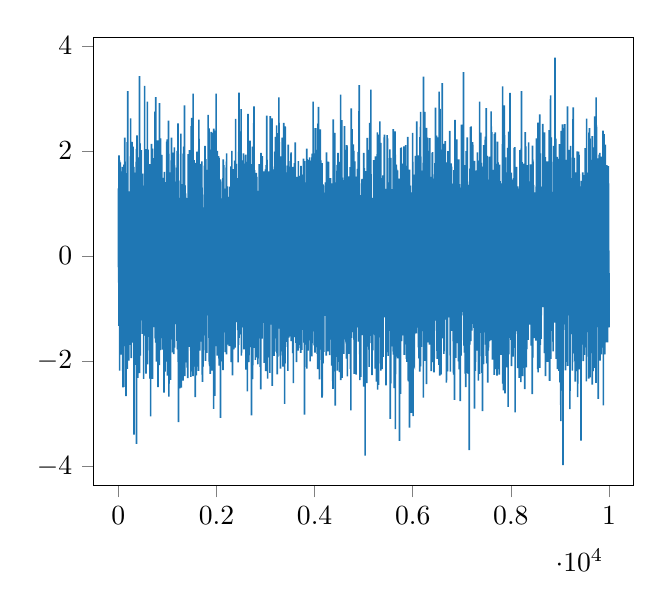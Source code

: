 % This file was created by matplotlib2tikz v0.6.17.
\begin{tikzpicture}

\definecolor{color0}{rgb}{0.122,0.467,0.706}

\begin{axis}[
xmin=-499.95, xmax=10498.95,
ymin=-4.365, ymax=4.164,
tick align=outside,
tick pos=left,
x grid style={white!69.02!black},
y grid style={white!69.02!black}
]
\addplot [semithick, color0, forget plot]
table {%
0 -0.212
1 -0.043
2 -0.091
3 1.013
4 1.29
5 -0.312
6 -0.032
7 0.003
8 -0.503
9 0.956
10 1.189
11 -1.061
12 1.916
13 -1.329
14 0.267
15 0.95
16 1.574
17 0.28
18 0.688
19 -1.284
20 -0.432
21 -0.238
22 0.004
23 0.85
24 0.319
25 1.821
26 -2.179
27 -0.04
28 -0.194
29 0.409
30 0.203
31 1.164
32 -1.665
33 0.358
34 1.197
35 -0.806
36 -0.339
37 1.664
38 -1.093
39 -0.291
40 -0.297
41 1.783
42 -1.241
43 0.083
44 -0.811
45 0.332
46 -1.68
47 0.661
48 -1.298
49 -0.338
50 -0.025
51 -1.45
52 1.38
53 0.281
54 -0.248
55 -1.229
56 -0.458
57 -0.358
58 -0.159
59 -1.877
60 0.816
61 1.61
62 0.25
63 0.03
64 -0.113
65 -0.737
66 1.054
67 -0.49
68 -1.229
69 -0.391
70 -1.305
71 -0.363
72 0.162
73 0.343
74 1.162
75 -0.375
76 0.535
77 -0.463
78 1.326
79 0.811
80 -1.609
81 0.273
82 1.698
83 0.615
84 -0.842
85 0.452
86 -0.872
87 1.302
88 -0.842
89 -2.189
90 -0.84
91 -0.593
92 -0.753
93 -2.499
94 0.992
95 0.236
96 -1.405
97 0.363
98 0.045
99 -0.379
100 -0.03
101 -1.401
102 -0.722
103 1.472
104 -0.614
105 -1.651
106 0.407
107 -0.989
108 -0.767
109 -2.489
110 -1.263
111 1.347
112 1.739
113 0.384
114 0.676
115 -1.14
116 -1.418
117 -0.464
118 1.632
119 1.677
120 0.139
121 1.047
122 -0.872
123 0.25
124 0.741
125 1.226
126 0.597
127 1.703
128 -0.405
129 -0.982
130 0.736
131 2.253
132 1.446
133 1.751
134 -0.915
135 0.388
136 0.526
137 -0.149
138 1.797
139 0.885
140 0.187
141 -0.406
142 -1.048
143 0.454
144 1.577
145 0.28
146 0.887
147 0.037
148 -1.704
149 0.669
150 -0.084
151 0.617
152 -1.931
153 1.086
154 1.128
155 1.318
156 0.968
157 -2.665
158 0.209
159 0.148
160 1.245
161 0.314
162 -1.346
163 0.624
164 0.358
165 0.261
166 -1.383
167 -1.429
168 -0.418
169 -0.577
170 0.049
171 0.562
172 -0.792
173 0.357
174 0.268
175 -0.804
176 0.628
177 0.015
178 -0.857
179 2.167
180 -2.145
181 -0.001
182 -1.041
183 0.765
184 0.856
185 -0.642
186 -0.111
187 -1.446
188 -0.523
189 -1.02
190 1.263
191 3.137
192 0.52
193 -0.15
194 0.674
195 0.946
196 0.193
197 -0.398
198 0.228
199 0.759
200 -1.04
201 -1.613
202 0.457
203 0.313
204 -0.502
205 -1.838
206 -0.77
207 0.142
208 0.473
209 0.046
210 -0.722
211 0.027
212 -1.989
213 0.441
214 -0.175
215 0.5
216 -0.704
217 -0.558
218 -1.088
219 1.231
220 0.178
221 0.372
222 0.438
223 -0.105
224 -0.681
225 -0.214
226 -1.051
227 -1.69
228 -0.592
229 -0.762
230 -0.187
231 -0.519
232 -0.143
233 0.15
234 -0.427
235 0.764
236 0.498
237 0.576
238 -0.634
239 0.024
240 1.088
241 0.307
242 0.569
243 -0.276
244 0.951
245 -0.844
246 -0.197
247 0.349
248 -0.035
249 2.62
250 -0.4
251 -1.066
252 -1.052
253 0.39
254 0.629
255 0.327
256 -0.461
257 1.414
258 -0.662
259 -0.086
260 0.426
261 -0.571
262 -0.234
263 0.342
264 -1.941
265 -0.031
266 -0.891
267 0.165
268 0.971
269 1.032
270 0.54
271 0.466
272 -1.363
273 0.325
274 0.717
275 1.194
276 -0.584
277 0.321
278 -0.904
279 2.173
280 0.243
281 -0.275
282 1.113
283 0.286
284 1.891
285 1.001
286 -0.466
287 0.145
288 -1.142
289 -1.646
290 1.084
291 -0.479
292 -0.886
293 -0.657
294 0.56
295 0.745
296 -0.115
297 -1.634
298 -0.501
299 -0.284
300 2.082
301 -1.071
302 -0.584
303 -0.227
304 0.09
305 -1.469
306 -1.599
307 0.084
308 -0.354
309 1.394
310 0.216
311 -0.141
312 -0.916
313 0.701
314 -0.342
315 1.696
316 -0.195
317 0.703
318 -3.399
319 0.364
320 0.075
321 0.229
322 -0.849
323 -0.446
324 -0.618
325 0.432
326 -0.285
327 -0.112
328 -1.355
329 1.1
330 -0.636
331 1.587
332 -0.67
333 -0.229
334 0.923
335 1.299
336 -0.281
337 -0.599
338 -1.191
339 1.069
340 0.874
341 1.426
342 0.035
343 -0.795
344 -2.07
345 -1.03
346 -0.708
347 -0.651
348 -0.216
349 -0.894
350 -0.039
351 -0.448
352 0.75
353 -0.156
354 0.826
355 -0.729
356 -1.494
357 0.729
358 -0.617
359 -0.924
360 1.296
361 0.464
362 -1.737
363 1.689
364 0.554
365 -1.023
366 2.037
367 0.214
368 -0.03
369 0.063
370 1.975
371 -3.572
372 0.723
373 -1.507
374 0.21
375 -0.193
376 0.415
377 1.447
378 -0.262
379 -0.988
380 1.361
381 2.297
382 0.052
383 1.038
384 0.161
385 -0.139
386 -1.436
387 -0.131
388 0.009
389 -0.634
390 -2.041
391 1.877
392 0.363
393 0.098
394 -0.288
395 0.256
396 -2.317
397 -0.417
398 0.986
399 -0.834
400 -0.367
401 -1.514
402 0.899
403 0.923
404 0.792
405 -0.566
406 -0.373
407 -0.64
408 0.818
409 1.182
410 0.906
411 -1.208
412 0.562
413 -0.96
414 0.544
415 -1.477
416 0.538
417 0.055
418 1.376
419 -1.016
420 -0.159
421 1.058
422 -1.686
423 0.762
424 -0.703
425 -0.702
426 -0.468
427 1.405
428 0.301
429 -1.431
430 3.425
431 0.818
432 0.924
433 -2.227
434 -1.097
435 -0.427
436 1.384
437 -0.512
438 1.172
439 -0.659
440 0.831
441 -0.039
442 0.646
443 -0.364
444 2.142
445 -0.395
446 -0.37
447 -0.915
448 0.384
449 -1.896
450 0.56
451 0.071
452 -0.322
453 -0.361
454 -1.223
455 1.185
456 0.975
457 -0.846
458 0.891
459 -0.107
460 0.348
461 0.501
462 -0.618
463 1.065
464 0.421
465 2.017
466 -0.802
467 0.391
468 -0.738
469 1.218
470 0.511
471 0.782
472 0.573
473 -0.596
474 0.327
475 -1.073
476 -0.809
477 0.482
478 0.753
479 1.05
480 0.063
481 0.274
482 1.349
483 -0.01
484 1.249
485 1.474
486 0.366
487 0.651
488 0.874
489 -1.481
490 -1.344
491 0.784
492 -0.167
493 0.727
494 -1.183
495 1.568
496 -0.169
497 0.835
498 -1.298
499 -0.861
500 1.171
501 -0.523
502 0.981
503 -0.48
504 -0.132
505 -0.339
506 -0.756
507 -1.36
508 1.21
509 0.179
510 0.591
511 0.368
512 -0.164
513 0.919
514 -2.337
515 1.295
516 0.163
517 0.24
518 -1.288
519 -0.487
520 -0.77
521 0.168
522 -0.002
523 -0.79
524 -1.372
525 1.223
526 0.292
527 0.61
528 0.44
529 -1.515
530 0.43
531 -0.305
532 0.524
533 -0.395
534 -0.831
535 3.24
536 -0.411
537 0.022
538 -1.171
539 0.358
540 0.836
541 0.357
542 0.881
543 -0.733
544 -1.135
545 0.063
546 0.014
547 1.37
548 0.502
549 1.3
550 1.13
551 0.351
552 -0.924
553 -0.482
554 0.41
555 0.673
556 -0.536
557 0.604
558 0.48
559 -0.741
560 -0.709
561 1.193
562 -1.47
563 -2.234
564 2.033
565 -0.887
566 0.503
567 -1.019
568 -0.264
569 1.656
570 -0.225
571 0.296
572 0.836
573 0.886
574 -1.992
575 0.164
576 -0.576
577 -1.423
578 0.456
579 0.143
580 0.004
581 0.631
582 -0.145
583 0.59
584 -0.579
585 0.078
586 0.804
587 0.573
588 -0.865
589 -0.469
590 -1.796
591 2.936
592 1.513
593 -2.059
594 1.622
595 -0.77
596 0.892
597 -1.935
598 1.651
599 0.659
600 -0.615
601 -1.287
602 -1.694
603 2.026
604 0.725
605 0.286
606 0.671
607 1.056
608 -1.052
609 -0.362
610 0.257
611 1.126
612 -1.331
613 0.46
614 1.541
615 -0.391
616 0.572
617 0.952
618 1.394
619 0.029
620 1.149
621 -0.149
622 1.325
623 -0.74
624 -0.43
625 0.582
626 -0.968
627 -0.589
628 -1.535
629 -0.091
630 -0.705
631 0.766
632 -0.613
633 -0.02
634 0.085
635 1.749
636 -0.468
637 0.217
638 -0.677
639 -0.285
640 -0.968
641 0.825
642 0.9
643 0.211
644 -0.064
645 -2.333
646 0.858
647 -0.741
648 -0.423
649 0.977
650 -0.792
651 -0.808
652 -2.277
653 -1.588
654 -1.395
655 0.538
656 1.091
657 -3.05
658 -1.746
659 -1.073
660 -0.568
661 -0.565
662 -0.131
663 -1.041
664 0.353
665 0.92
666 0.353
667 1.538
668 0.4
669 0.669
670 0.748
671 1.439
672 -1.121
673 1.83
674 0.68
675 -0.134
676 2.136
677 -0.486
678 -0.142
679 -1.497
680 0.188
681 -1.047
682 -0.195
683 -0.764
684 -1.14
685 -0.517
686 -0.884
687 -0.61
688 -0.062
689 0.296
690 1.74
691 -0.112
692 0.254
693 0.244
694 -2.335
695 -1.238
696 -0.148
697 2.043
698 1.461
699 -0.016
700 -0.051
701 0.281
702 0.724
703 -0.826
704 -0.5
705 -0.903
706 -0.657
707 0.589
708 0.497
709 0.869
710 0.12
711 -1.098
712 -0.862
713 1.245
714 -1.227
715 0.321
716 -0.164
717 0.966
718 0.523
719 0.935
720 -0.211
721 -1.194
722 -0.487
723 0.447
724 -0.895
725 -0.363
726 -1.274
727 -1.35
728 -0.734
729 1.71
730 0.024
731 0.666
732 -1.052
733 -0.474
734 0.103
735 1.864
736 -1.253
737 0.023
738 0.098
739 0.631
740 -0.349
741 -0.482
742 -0.963
743 -0.903
744 0.3
745 2.75
746 -0.639
747 0.24
748 1.399
749 -0.078
750 0.32
751 1.431
752 -1.564
753 0.61
754 -0.011
755 -0.644
756 -0.382
757 -0.176
758 -0.56
759 0.439
760 0.09
761 -1.647
762 3.025
763 1.227
764 -0.913
765 -0.064
766 1.149
767 -0.67
768 0.379
769 -0.12
770 1.615
771 0.808
772 -0.317
773 1.624
774 0.231
775 0.045
776 -2.008
777 0.284
778 -0.465
779 0.774
780 0.261
781 0.886
782 -1.155
783 0.02
784 0.646
785 -1.455
786 -0.643
787 -0.648
788 -0.16
789 0.027
790 0.379
791 -0.321
792 0.085
793 -1.498
794 0.734
795 -0.596
796 0.619
797 -0.41
798 -0.077
799 -1.304
800 0.247
801 0.255
802 0.1
803 2.202
804 -1.139
805 -1.773
806 0.33
807 -1.035
808 -2.491
809 -0.918
810 -0.162
811 -0.163
812 0.599
813 0.533
814 1.471
815 0.092
816 0.284
817 -0.548
818 -1.938
819 0.906
820 -1.042
821 -0.238
822 0.697
823 -0.632
824 1.297
825 -0.633
826 0.361
827 1.176
828 -0.662
829 -0.982
830 -1.472
831 -1.184
832 -1.802
833 -0.883
834 -2.076
835 1.227
836 1.088
837 2.908
838 2.151
839 -0.775
840 -0.407
841 -1.253
842 -0.717
843 -0.945
844 1.725
845 -0.494
846 1.144
847 0.451
848 -0.475
849 0.382
850 1.159
851 0.658
852 -0.944
853 -1.789
854 -0.323
855 0.069
856 -0.022
857 2.241
858 -0.159
859 1.461
860 -0.375
861 1.923
862 -0.414
863 -1.277
864 0.284
865 -0.514
866 0.171
867 0.58
868 -0.237
869 -1.102
870 -1.336
871 -0.645
872 -0.396
873 -0.613
874 -0.849
875 -0.085
876 0.648
877 1.535
878 -0.723
879 -0.032
880 0.457
881 0.887
882 -1.141
883 0.108
884 -0.645
885 1.925
886 -0.524
887 0.867
888 0.443
889 -1.137
890 -1.132
891 0.861
892 -1.104
893 -0.043
894 -0.591
895 -0.407
896 -1.78
897 0.324
898 0.218
899 0.386
900 -0.024
901 0.051
902 -0.447
903 1.281
904 -0.074
905 -1.612
906 0.165
907 0.443
908 -0.642
909 -0.031
910 0.329
911 0.237
912 0.139
913 0.131
914 -0.509
915 0.319
916 -0.439
917 0.385
918 1.174
919 0.393
920 -0.472
921 1.403
922 0.846
923 -1.001
924 -0.985
925 1.488
926 -1.069
927 -0.268
928 -2.284
929 -2.597
930 -0.146
931 0.839
932 -1.259
933 0.413
934 -1.555
935 0.603
936 -0.41
937 1.337
938 1.601
939 -0.548
940 0.021
941 -0.53
942 1.224
943 -1.61
944 1.008
945 1.298
946 -0.474
947 0.861
948 -0.607
949 -0.158
950 -0.502
951 -0.949
952 -0.24
953 -2.2
954 0.418
955 -1.822
956 0.455
957 0.306
958 1.289
959 1.405
960 1.386
961 0.985
962 -1.654
963 -0.131
964 -0.19
965 -0.291
966 -2.008
967 -1.231
968 1.039
969 0.51
970 -1.596
971 -1.072
972 0.408
973 1.092
974 -0.072
975 -1.896
976 0.453
977 0.023
978 0.507
979 0.999
980 0.97
981 0.29
982 -1.645
983 -1.004
984 2.159
985 0.469
986 2.176
987 0.348
988 0.915
989 0.105
990 1.05
991 -0.194
992 -0.625
993 -0.291
994 0.613
995 2.218
996 -0.366
997 -0.069
998 -0.5
999 -2.275
1000 -1.081
1001 0.513
1002 0.258
1003 -0.814
1004 0.21
1005 0.709
1006 1.082
1007 -0.014
1008 -0.373
1009 0.179
1010 1.086
1011 -2.168
1012 2.215
1013 -0.124
1014 0.199
1015 0.699
1016 -0.191
1017 -0.772
1018 -1.296
1019 0.301
1020 -0.697
1021 0.055
1022 2.575
1023 0.068
1024 1.565
1025 0.294
1026 -0.72
1027 -0.213
1028 1.942
1029 -0.29
1030 -2.676
1031 -0.967
1032 1.422
1033 -1.738
1034 -0.313
1035 0.176
1036 -0.794
1037 1.592
1038 0.382
1039 -0.527
1040 0.044
1041 0.225
1042 1.287
1043 0.555
1044 -0.288
1045 -0.096
1046 0.835
1047 -0.316
1048 -0.781
1049 0.116
1050 0.082
1051 0.351
1052 -0.491
1053 -1.701
1054 -1.839
1055 0.814
1056 1.479
1057 1.137
1058 0.669
1059 -0.344
1060 -0.166
1061 -2.357
1062 -0.074
1063 0.58
1064 -1.968
1065 0.459
1066 0.725
1067 -1.29
1068 0.358
1069 -1.309
1070 0.083
1071 -1.093
1072 -0.792
1073 0.84
1074 -0.257
1075 -0.898
1076 1.82
1077 1.368
1078 -1.081
1079 0.218
1080 -1.547
1081 0.145
1082 2.255
1083 -0.799
1084 -0.836
1085 -0.803
1086 -0.569
1087 -1.316
1088 0.957
1089 -0.171
1090 0.47
1091 -0.35
1092 0.52
1093 0.122
1094 -1.583
1095 -1.076
1096 -0.753
1097 -0.567
1098 0.561
1099 0.154
1100 0.191
1101 1.87
1102 -0.282
1103 -1.178
1104 0.466
1105 -1.831
1106 -0.354
1107 -0.747
1108 -0.064
1109 -0.991
1110 -0.304
1111 0.719
1112 1.931
1113 0.719
1114 0.463
1115 -0.593
1116 1.048
1117 0.86
1118 0.542
1119 0.865
1120 -0.229
1121 -0.748
1122 1.97
1123 -0.236
1124 -1.445
1125 -0.452
1126 -0.343
1127 1.651
1128 -0.11
1129 -1.867
1130 -0.72
1131 0.615
1132 0.922
1133 -1.147
1134 0.616
1135 1.23
1136 -0.305
1137 -0.031
1138 0.457
1139 0.354
1140 0.524
1141 0.388
1142 2.066
1143 -0.446
1144 1.726
1145 -0.55
1146 -0.587
1147 -1.74
1148 -0.318
1149 0.186
1150 1.115
1151 0.445
1152 -0.243
1153 -0.366
1154 1.133
1155 0.309
1156 -0.222
1157 -1.275
1158 0.639
1159 0.716
1160 -0.61
1161 1.339
1162 0.186
1163 0.082
1164 0.444
1165 -0.544
1166 0.922
1167 0.65
1168 0.082
1169 -1.04
1170 0.787
1171 0.804
1172 1.416
1173 0.813
1174 0.504
1175 0.125
1176 -0.105
1177 -1.293
1178 -0.046
1179 0.178
1180 1.275
1181 0.532
1182 0.482
1183 0.423
1184 1.07
1185 0.547
1186 -0.442
1187 0.841
1188 -1.033
1189 -0.137
1190 1.684
1191 0.722
1192 0.09
1193 -0.642
1194 -1.615
1195 -0.385
1196 0.095
1197 2.0
1198 0.258
1199 1.091
1200 0.509
1201 -0.108
1202 -1.594
1203 -0.309
1204 -1.777
1205 0.163
1206 -0.225
1207 -0.121
1208 1.245
1209 -0.453
1210 0.562
1211 0.296
1212 0.502
1213 -0.179
1214 -0.38
1215 2.525
1216 -0.94
1217 0.815
1218 0.51
1219 0.358
1220 -2.015
1221 0.343
1222 -1.1
1223 0.979
1224 1.435
1225 -2.115
1226 -3.16
1227 -0.044
1228 -0.097
1229 -0.694
1230 -0.512
1231 -0.026
1232 -0.371
1233 -0.642
1234 -0.43
1235 0.054
1236 -2.191
1237 0.333
1238 0.639
1239 -1.207
1240 -0.822
1241 0.721
1242 -0.194
1243 -0.21
1244 0.925
1245 0.628
1246 -0.725
1247 -0.046
1248 -0.017
1249 -0.88
1250 1.109
1251 -1.725
1252 -1.649
1253 0.737
1254 -2.515
1255 -0.255
1256 -0.343
1257 -0.074
1258 -0.945
1259 -1.203
1260 0.266
1261 1.01
1262 -0.136
1263 -0.396
1264 -0.688
1265 -1.377
1266 -0.452
1267 -0.119
1268 0.216
1269 0.515
1270 0.21
1271 -1.282
1272 -1.555
1273 2.331
1274 -0.67
1275 0.538
1276 -0.08
1277 -1.683
1278 0.9
1279 -1.3
1280 -0.712
1281 -2.502
1282 0.249
1283 1.37
1284 -1.386
1285 0.817
1286 0.15
1287 1.087
1288 -0.519
1289 -0.463
1290 -0.207
1291 -1.549
1292 -0.396
1293 0.311
1294 0.446
1295 0.152
1296 -0.333
1297 1.012
1298 -0.451
1299 -1.061
1300 1.318
1301 0.939
1302 0.793
1303 0.486
1304 0.334
1305 0.271
1306 1.161
1307 0.172
1308 0.379
1309 0.157
1310 -0.054
1311 -0.273
1312 0.32
1313 0.761
1314 0.612
1315 -0.673
1316 -0.958
1317 -0.166
1318 -1.532
1319 1.947
1320 -2.371
1321 -0.789
1322 0.8
1323 -1.404
1324 -0.311
1325 -2.097
1326 -0.739
1327 0.866
1328 -0.002
1329 -0.912
1330 2.08
1331 0.11
1332 -0.439
1333 -0.274
1334 -1.753
1335 -1.191
1336 0.667
1337 0.385
1338 0.966
1339 1.436
1340 0.158
1341 0.205
1342 -0.813
1343 -0.009
1344 -0.953
1345 -2.15
1346 -0.485
1347 -0.315
1348 -0.927
1349 2.865
1350 1.396
1351 -0.561
1352 0.432
1353 -0.237
1354 -1.438
1355 0.004
1356 -2.285
1357 -0.82
1358 -0.407
1359 1.169
1360 1.347
1361 0.989
1362 0.041
1363 0.788
1364 -1.392
1365 0.136
1366 0.327
1367 0.475
1368 0.135
1369 1.193
1370 -0.054
1371 0.789
1372 0.272
1373 0.61
1374 0.611
1375 0.623
1376 0.024
1377 -1.301
1378 0.017
1379 -2.02
1380 0.027
1381 1.108
1382 -0.023
1383 0.809
1384 0.186
1385 -0.598
1386 -0.323
1387 0.874
1388 -0.329
1389 -0.289
1390 -1.004
1391 0.465
1392 1.1
1393 -1.178
1394 -1.619
1395 -0.437
1396 -0.531
1397 -0.683
1398 0.692
1399 -0.498
1400 -0.834
1401 -2.123
1402 -1.544
1403 -0.689
1404 0.158
1405 -1.71
1406 -1.267
1407 -0.082
1408 -0.988
1409 0.173
1410 -0.907
1411 0.582
1412 -1.672
1413 -1.774
1414 0.771
1415 -2.324
1416 -0.671
1417 -0.172
1418 -0.023
1419 -0.542
1420 -0.316
1421 -0.433
1422 -0.03
1423 -0.562
1424 1.938
1425 1.836
1426 -1.377
1427 0.626
1428 1.171
1429 0.213
1430 -0.039
1431 -0.281
1432 -0.881
1433 -0.6
1434 -0.522
1435 -0.386
1436 -0.231
1437 -0.112
1438 -1.729
1439 -0.628
1440 0.611
1441 -0.326
1442 0.206
1443 0.786
1444 -0.1
1445 0.545
1446 -0.878
1447 -0.027
1448 0.088
1449 2.014
1450 0.539
1451 0.384
1452 -1.314
1453 -1.38
1454 0.219
1455 0.215
1456 0.048
1457 0.286
1458 1.201
1459 -0.475
1460 1.2
1461 -1.241
1462 0.723
1463 0.769
1464 0.235
1465 -1.033
1466 0.972
1467 -0.608
1468 -1.147
1469 0.879
1470 -0.584
1471 -0.393
1472 -1.1
1473 0.209
1474 -0.325
1475 0.806
1476 -0.535
1477 -2.299
1478 1.304
1479 0.298
1480 0.906
1481 -1.075
1482 -0.913
1483 1.466
1484 2.473
1485 -1.073
1486 0.361
1487 -0.905
1488 0.22
1489 -0.041
1490 0.557
1491 1.392
1492 0.062
1493 0.477
1494 0.246
1495 2.629
1496 -0.561
1497 1.107
1498 -2.194
1499 1.005
1500 -0.041
1501 0.068
1502 -0.878
1503 -0.644
1504 0.794
1505 -0.042
1506 2.118
1507 0.046
1508 -1.422
1509 1.272
1510 -0.905
1511 -0.349
1512 -0.139
1513 0.01
1514 -0.243
1515 0.895
1516 -0.396
1517 0.627
1518 0.668
1519 0.277
1520 -2.283
1521 0.147
1522 -1.006
1523 0.881
1524 3.091
1525 -1.059
1526 -0.035
1527 -0.53
1528 -0.286
1529 0.579
1530 1.335
1531 -2.098
1532 1.77
1533 -0.865
1534 -0.57
1535 -0.937
1536 -1.02
1537 0.377
1538 0.174
1539 1.376
1540 -0.083
1541 -0.632
1542 1.545
1543 1.827
1544 -2.077
1545 -0.537
1546 0.501
1547 -0.499
1548 0.212
1549 -0.105
1550 -1.612
1551 -0.613
1552 0.773
1553 -0.743
1554 -0.302
1555 -0.177
1556 -2.104
1557 -0.985
1558 -1.082
1559 -0.439
1560 -0.676
1561 0.065
1562 -1.517
1563 0.303
1564 -0.304
1565 0.338
1566 -2.683
1567 0.935
1568 0.267
1569 -0.243
1570 0.108
1571 -0.564
1572 -0.342
1573 1.773
1574 0.029
1575 -0.888
1576 -1.203
1577 0.41
1578 0.128
1579 0.002
1580 0.113
1581 -0.969
1582 -0.196
1583 0.473
1584 -0.805
1585 -0.027
1586 1.197
1587 0.37
1588 -2.272
1589 0.851
1590 0.631
1591 0.528
1592 1.059
1593 0.023
1594 -0.212
1595 0.001
1596 0.537
1597 -0.059
1598 0.223
1599 -1.016
1600 -2.104
1601 -0.908
1602 0.027
1603 0.809
1604 1.987
1605 0.204
1606 0.016
1607 0.483
1608 0.531
1609 0.394
1610 -0.29
1611 -0.103
1612 1.153
1613 -0.984
1614 -0.762
1615 -0.603
1616 -0.779
1617 1.445
1618 -0.768
1619 1.092
1620 0.266
1621 -0.683
1622 0.527
1623 -1.157
1624 1.596
1625 -0.312
1626 -1.689
1627 -0.765
1628 1.302
1629 0.783
1630 0.154
1631 -0.006
1632 -2.183
1633 0.396
1634 -0.14
1635 0.082
1636 0.825
1637 0.722
1638 0.744
1639 0.151
1640 2.596
1641 -0.458
1642 -0.191
1643 2.231
1644 0.05
1645 0.399
1646 2.017
1647 1.31
1648 -1.155
1649 -0.211
1650 -1.535
1651 -1.215
1652 1.134
1653 0.368
1654 -0.032
1655 -0.998
1656 0.877
1657 -0.545
1658 -1.8
1659 -0.122
1660 -0.268
1661 -0.637
1662 -0.666
1663 1.754
1664 -0.069
1665 -0.08
1666 0.278
1667 -0.898
1668 1.414
1669 -0.821
1670 0.452
1671 0.464
1672 0.257
1673 0.28
1674 0.648
1675 0.123
1676 -1.401
1677 -0.282
1678 -1.077
1679 1.388
1680 -0.302
1681 -0.093
1682 -0.258
1683 -0.186
1684 0.118
1685 -1.629
1686 -0.04
1687 0.329
1688 0.782
1689 0.578
1690 -0.95
1691 0.885
1692 -0.872
1693 -0.448
1694 -1.415
1695 -0.567
1696 0.827
1697 0.992
1698 -0.232
1699 -0.056
1700 -1.048
1701 0.408
1702 1.802
1703 -0.537
1704 -0.582
1705 1.3
1706 -0.312
1707 1.06
1708 -1.209
1709 -2.257
1710 1.17
1711 0.042
1712 0.468
1713 -1.154
1714 -2.392
1715 0.623
1716 -1.717
1717 -1.069
1718 -1.007
1719 0.925
1720 0.683
1721 0.034
1722 0.346
1723 0.189
1724 -0.306
1725 0.768
1726 0.676
1727 -2.103
1728 -0.186
1729 0.718
1730 -1.289
1731 -0.974
1732 -0.338
1733 -1.51
1734 -1.191
1735 0.87
1736 -1.059
1737 -0.168
1738 -0.476
1739 -0.499
1740 -0.04
1741 0.506
1742 -0.322
1743 0.007
1744 0.561
1745 -0.187
1746 0.76
1747 -0.07
1748 -0.967
1749 -1.215
1750 0.32
1751 0.481
1752 -0.584
1753 -0.947
1754 1.719
1755 -1.208
1756 1.334
1757 -1.088
1758 -0.037
1759 0.729
1760 0.033
1761 0.754
1762 0.416
1763 -0.571
1764 2.095
1765 1.042
1766 0.107
1767 -0.605
1768 -1.791
1769 -1.171
1770 0.582
1771 -0.83
1772 0.303
1773 -1.307
1774 0.474
1775 -0.024
1776 -0.003
1777 -1.994
1778 -1.28
1779 0.32
1780 1.845
1781 -0.947
1782 0.986
1783 0.741
1784 0.797
1785 0.428
1786 0.542
1787 1.505
1788 -1.809
1789 -1.252
1790 -0.047
1791 0.576
1792 0.192
1793 -1.037
1794 0.262
1795 -1.692
1796 -0.113
1797 0.811
1798 0.257
1799 -0.183
1800 0.029
1801 -0.813
1802 -1.842
1803 -0.373
1804 -0.339
1805 -0.066
1806 0.733
1807 1.641
1808 0.216
1809 -1.056
1810 -0.369
1811 1.091
1812 -0.814
1813 1.112
1814 -0.253
1815 -0.873
1816 0.282
1817 -0.222
1818 0.879
1819 -0.134
1820 -1.007
1821 -0.293
1822 0.077
1823 0.317
1824 0.762
1825 -0.752
1826 0.835
1827 1.437
1828 0.492
1829 2.684
1830 0.728
1831 -1.13
1832 0.062
1833 0.401
1834 0.504
1835 0.066
1836 -0.065
1837 0.577
1838 -0.507
1839 -0.434
1840 -0.041
1841 0.565
1842 -0.798
1843 0.948
1844 -0.55
1845 1.459
1846 -0.685
1847 -0.454
1848 -1.556
1849 -0.667
1850 2.431
1851 0.254
1852 -0.137
1853 -1.837
1854 -2.06
1855 -0.348
1856 0.551
1857 -1.648
1858 -1.705
1859 -2.094
1860 1.13
1861 0.42
1862 -0.484
1863 -0.995
1864 0.996
1865 -0.238
1866 -0.048
1867 1.45
1868 -0.568
1869 0.426
1870 0.584
1871 -2.242
1872 0.051
1873 -0.62
1874 -1.883
1875 -1.557
1876 0.622
1877 -0.457
1878 0.849
1879 -0.965
1880 0.378
1881 2.024
1882 -0.448
1883 -0.795
1884 0.267
1885 -0.754
1886 0.455
1887 -0.644
1888 -0.932
1889 -1.655
1890 -0.931
1891 1.592
1892 -0.634
1893 0.892
1894 2.363
1895 0.197
1896 0.247
1897 -1.234
1898 -0.635
1899 -1.047
1900 -0.502
1901 1.788
1902 0.237
1903 -0.068
1904 -1.654
1905 -2.143
1906 0.901
1907 -2.178
1908 0.383
1909 2.088
1910 -1.243
1911 -1.288
1912 -0.904
1913 0.535
1914 -1.212
1915 0.371
1916 -0.194
1917 0.105
1918 -0.321
1919 -0.974
1920 -0.267
1921 -0.255
1922 -0.332
1923 -0.607
1924 2.342
1925 -0.05
1926 1.089
1927 -0.938
1928 0.675
1929 -0.367
1930 1.089
1931 -1.098
1932 0.875
1933 0.007
1934 -0.151
1935 -0.216
1936 -0.031
1937 -0.779
1938 0.355
1939 0.912
1940 -1.987
1941 2.268
1942 -2.909
1943 -0.263
1944 1.738
1945 2.424
1946 -0.266
1947 -0.827
1948 1.069
1949 0.504
1950 -0.004
1951 -0.93
1952 -1.656
1953 1.141
1954 0.063
1955 0.389
1956 -0.504
1957 0.543
1958 0.054
1959 0.806
1960 2.388
1961 -0.011
1962 0.603
1963 -0.141
1964 -2.658
1965 -0.661
1966 -1.718
1967 -0.24
1968 -0.108
1969 1.544
1970 0.436
1971 1.497
1972 -0.936
1973 -0.282
1974 0.938
1975 -1.098
1976 -0.573
1977 0.082
1978 1.412
1979 -0.061
1980 -0.508
1981 -1.056
1982 -0.462
1983 -1.713
1984 -0.647
1985 -1.22
1986 0.584
1987 -0.267
1988 -1.026
1989 -0.513
1990 -0.735
1991 -0.473
1992 3.09
1993 -1.599
1994 -1.28
1995 -0.804
1996 0.224
1997 1.241
1998 0.303
1999 -1.554
2000 0.696
2001 0.761
2002 0.046
2003 0.109
2004 -1.166
2005 1.555
2006 1.761
2007 0.251
2008 -0.079
2009 1.346
2010 -1.674
2011 -0.823
2012 0.66
2013 -1.892
2014 1.999
2015 0.172
2016 1.335
2017 1.577
2018 -0.219
2019 -1.122
2020 0.209
2021 -1.051
2022 0.011
2023 0.628
2024 -1.478
2025 -0.672
2026 1.151
2027 0.245
2028 0.856
2029 -0.294
2030 0.549
2031 -1.734
2032 -1.349
2033 -0.164
2034 0.61
2035 -0.329
2036 1.152
2037 -0.348
2038 -1.021
2039 0.461
2040 1.9
2041 -0.63
2042 0.556
2043 0.16
2044 1.005
2045 0.431
2046 0.441
2047 0.063
2048 -0.716
2049 -1.944
2050 0.091
2051 1.868
2052 0.761
2053 -2.085
2054 -1.485
2055 0.423
2056 -0.794
2057 1.002
2058 -0.596
2059 -0.132
2060 -0.396
2061 0.548
2062 -0.352
2063 -0.46
2064 -0.184
2065 0.498
2066 -1.332
2067 -1.265
2068 0.08
2069 -1.808
2070 -0.189
2071 -1.989
2072 -1.447
2073 -0.241
2074 -1.348
2075 -1.135
2076 1.389
2077 0.367
2078 -1.442
2079 0.427
2080 -3.079
2081 -0.346
2082 1.46
2083 -0.098
2084 -0.266
2085 -1.169
2086 0.041
2087 0.545
2088 0.208
2089 0.51
2090 0.412
2091 1.098
2092 0.778
2093 -2.004
2094 -1.457
2095 0.172
2096 -0.241
2097 -0.042
2098 -1.006
2099 0.313
2100 -0.238
2101 0.156
2102 0.952
2103 -0.811
2104 -0.246
2105 0.572
2106 -0.553
2107 -1.695
2108 -0.853
2109 0.143
2110 -0.807
2111 -1.121
2112 0.96
2113 -0.458
2114 0.346
2115 -0.16
2116 -0.253
2117 -1.456
2118 0.156
2119 0.382
2120 0.714
2121 -0.395
2122 -0.136
2123 0.721
2124 0.111
2125 0.056
2126 0.863
2127 -0.372
2128 0.615
2129 1.482
2130 -0.588
2131 -0.644
2132 -0.464
2133 -2.169
2134 0.318
2135 -0.834
2136 0.546
2137 0.221
2138 -0.575
2139 1.838
2140 -0.797
2141 0.786
2142 -0.668
2143 0.387
2144 -0.021
2145 1.0
2146 -0.207
2147 1.729
2148 0.764
2149 0.428
2150 -0.151
2151 0.17
2152 -0.134
2153 -0.757
2154 0.323
2155 -0.823
2156 -0.031
2157 0.698
2158 0.468
2159 0.283
2160 0.186
2161 0.045
2162 -0.123
2163 0.398
2164 0.267
2165 -0.263
2166 -1.165
2167 -0.372
2168 -1.452
2169 -0.32
2170 0.488
2171 0.622
2172 -0.53
2173 -0.219
2174 -0.671
2175 -0.808
2176 -0.6
2177 -1.829
2178 0.945
2179 -1.118
2180 1.281
2181 1.094
2182 0.142
2183 -0.357
2184 0.2
2185 -1.148
2186 0.132
2187 0.196
2188 0.309
2189 -0.061
2190 0.668
2191 1.032
2192 -1.651
2193 0.77
2194 -0.055
2195 1.085
2196 0.37
2197 0.7
2198 1.684
2199 0.729
2200 0.271
2201 1.797
2202 -0.405
2203 -1.87
2204 -0.287
2205 -1.075
2206 1.956
2207 0.278
2208 0.447
2209 -0.378
2210 0.686
2211 -0.978
2212 -0.14
2213 0.501
2214 0.733
2215 -1.329
2216 1.293
2217 0.324
2218 -1.399
2219 -1.447
2220 -1.684
2221 1.328
2222 0.324
2223 0.436
2224 -1.165
2225 -0.049
2226 0.804
2227 0.366
2228 0.879
2229 -0.551
2230 -0.034
2231 0.422
2232 -1.289
2233 -0.784
2234 -0.986
2235 0.693
2236 -0.203
2237 0.977
2238 -1.144
2239 1.068
2240 -1.479
2241 -0.478
2242 -0.96
2243 0.922
2244 1.126
2245 -0.58
2246 -0.098
2247 0.892
2248 0.326
2249 0.847
2250 0.878
2251 -0.722
2252 -0.386
2253 0.09
2254 -0.009
2255 0.667
2256 0.599
2257 0.189
2258 0.703
2259 -0.896
2260 -1.714
2261 0.188
2262 0.355
2263 -0.137
2264 -0.207
2265 0.092
2266 -1.159
2267 1.319
2268 -0.427
2269 0.176
2270 0.934
2271 -1.042
2272 -0.698
2273 -0.586
2274 0.328
2275 0.669
2276 1.02
2277 0.125
2278 1.277
2279 -0.582
2280 0.178
2281 0.234
2282 -0.618
2283 -0.737
2284 1.004
2285 1.032
2286 -0.734
2287 -0.706
2288 -0.749
2289 0.02
2290 -0.885
2291 -0.993
2292 -0.168
2293 0.425
2294 0.009
2295 1.198
2296 0.923
2297 1.705
2298 0.47
2299 1.404
2300 -0.715
2301 -2.017
2302 -0.548
2303 -1.821
2304 -0.343
2305 0.745
2306 -0.612
2307 0.646
2308 0.426
2309 -1.394
2310 -1.101
2311 0.05
2312 0.255
2313 2.0
2314 -0.344
2315 0.851
2316 -0.604
2317 -1.597
2318 -1.159
2319 0.257
2320 -1.064
2321 -0.308
2322 0.037
2323 0.291
2324 -0.499
2325 -0.734
2326 -0.416
2327 -2.27
2328 -0.496
2329 0.183
2330 -0.483
2331 1.652
2332 0.485
2333 -0.737
2334 -0.457
2335 -0.279
2336 -0.239
2337 -1.763
2338 0.252
2339 0.042
2340 0.876
2341 -0.055
2342 0.666
2343 0.721
2344 0.35
2345 0.739
2346 0.44
2347 1.136
2348 -0.405
2349 0.125
2350 -1.177
2351 -1.288
2352 -0.013
2353 -1.776
2354 -0.314
2355 0.13
2356 -0.103
2357 -0.559
2358 0.865
2359 -0.189
2360 1.135
2361 -0.095
2362 -0.514
2363 -1.393
2364 1.654
2365 -0.112
2366 -0.373
2367 -1.371
2368 -0.071
2369 0.223
2370 1.817
2371 0.358
2372 -0.384
2373 -1.189
2374 0.156
2375 0.655
2376 0.1
2377 -0.568
2378 -1.744
2379 -0.217
2380 1.044
2381 -0.218
2382 0.667
2383 0.292
2384 0.434
2385 -0.124
2386 -0.295
2387 1.3
2388 0.982
2389 -0.186
2390 2.609
2391 -0.838
2392 -0.353
2393 -0.225
2394 -1.234
2395 0.569
2396 0.759
2397 -0.513
2398 0.155
2399 -0.395
2400 -0.777
2401 -0.257
2402 0.49
2403 -0.272
2404 1.048
2405 1.752
2406 0.392
2407 -0.63
2408 -1.255
2409 1.21
2410 -0.195
2411 1.485
2412 0.227
2413 0.702
2414 1.243
2415 0.552
2416 0.404
2417 -0.231
2418 0.64
2419 -0.796
2420 -0.166
2421 -0.296
2422 -0.21
2423 -0.178
2424 0.194
2425 -0.949
2426 1.453
2427 -0.937
2428 0.622
2429 0.649
2430 -1.408
2431 -0.13
2432 -0.489
2433 -0.749
2434 -0.91
2435 0.229
2436 0.718
2437 0.073
2438 0.694
2439 0.582
2440 -1.391
2441 -2.023
2442 -1.226
2443 -0.112
2444 -0.31
2445 1.168
2446 -0.368
2447 -1.689
2448 0.902
2449 -1.557
2450 0.843
2451 1.988
2452 -1.003
2453 -0.243
2454 0.147
2455 0.929
2456 -1.227
2457 0.499
2458 3.11
2459 0.379
2460 0.664
2461 -1.554
2462 0.073
2463 -1.019
2464 1.685
2465 -0.557
2466 1.383
2467 0.44
2468 0.278
2469 0.287
2470 -1.492
2471 0.257
2472 0.334
2473 1.234
2474 1.099
2475 -0.41
2476 1.329
2477 1.094
2478 -0.059
2479 0.207
2480 -0.404
2481 -0.144
2482 0.559
2483 0.663
2484 -0.496
2485 0.874
2486 0.356
2487 -1.16
2488 -1.157
2489 0.328
2490 0.621
2491 1.011
2492 -0.01
2493 0.127
2494 0.435
2495 0.456
2496 0.134
2497 0.488
2498 0.524
2499 1.285
2500 -1.044
2501 2.796
2502 2.078
2503 0.921
2504 1.463
2505 -0.182
2506 0.585
2507 -1.893
2508 -0.349
2509 -1.837
2510 -1.631
2511 1.187
2512 -0.679
2513 1.306
2514 0.065
2515 1.01
2516 0.288
2517 0.113
2518 1.161
2519 -0.114
2520 0.614
2521 0.532
2522 1.027
2523 -0.192
2524 0.696
2525 0.49
2526 -1.357
2527 1.102
2528 1.82
2529 -0.026
2530 -0.036
2531 0.077
2532 1.65
2533 1.621
2534 0.07
2535 -0.183
2536 1.206
2537 -0.158
2538 1.735
2539 -0.96
2540 -0.834
2541 -1.335
2542 -0.14
2543 1.08
2544 -0.373
2545 1.541
2546 -0.101
2547 0.008
2548 1.849
2549 -0.647
2550 1.954
2551 0.633
2552 0.919
2553 -0.026
2554 0.254
2555 0.589
2556 -0.288
2557 0.224
2558 1.916
2559 -1.773
2560 0.006
2561 -0.915
2562 0.291
2563 0.149
2564 0.366
2565 -0.277
2566 1.255
2567 0.167
2568 -1.099
2569 -0.089
2570 0.043
2571 -0.491
2572 -0.959
2573 -0.112
2574 -0.801
2575 0.141
2576 -0.623
2577 -0.815
2578 -1.351
2579 0.367
2580 -0.029
2581 -0.425
2582 -0.449
2583 -0.398
2584 0.996
2585 -1.366
2586 0.51
2587 1.761
2588 1.358
2589 1.173
2590 0.812
2591 -1.696
2592 -0.792
2593 -1.114
2594 1.116
2595 -1.375
2596 0.611
2597 -0.594
2598 0.57
2599 1.929
2600 0.319
2601 -2.161
2602 -0.48
2603 1.628
2604 -0.055
2605 0.558
2606 0.729
2607 0.678
2608 1.378
2609 0.357
2610 -0.188
2611 -1.775
2612 0.274
2613 -0.387
2614 0.842
2615 0.164
2616 -0.355
2617 1.393
2618 -0.602
2619 0.497
2620 -0.731
2621 -0.062
2622 -0.721
2623 0.925
2624 0.667
2625 -0.655
2626 1.794
2627 -0.288
2628 -0.466
2629 -2.573
2630 -0.993
2631 -0.109
2632 1.003
2633 0.655
2634 1.552
2635 1.494
2636 0.619
2637 1.282
2638 0.277
2639 0.329
2640 -0.257
2641 -0.389
2642 2.703
2643 -1.343
2644 0.812
2645 -0.632
2646 0.193
2647 1.601
2648 -0.474
2649 0.325
2650 -0.199
2651 1.417
2652 -0.335
2653 -1.507
2654 -0.816
2655 -0.504
2656 -0.541
2657 1.152
2658 -0.197
2659 -2.017
2660 1.52
2661 0.924
2662 -1.885
2663 -0.376
2664 2.091
2665 -0.691
2666 0.809
2667 0.102
2668 1.336
2669 -0.47
2670 -0.144
2671 -0.68
2672 -0.211
2673 -0.345
2674 -0.294
2675 -0.688
2676 0.755
2677 0.759
2678 0.693
2679 -0.667
2680 0.844
2681 -1.731
2682 0.111
2683 2.194
2684 -0.056
2685 0.083
2686 0.887
2687 -0.533
2688 0.449
2689 0.389
2690 -0.029
2691 0.664
2692 -0.014
2693 0.352
2694 0.059
2695 1.417
2696 -0.378
2697 0.086
2698 -0.587
2699 -0.636
2700 -0.761
2701 -0.319
2702 -1.25
2703 -0.995
2704 -0.813
2705 -0.527
2706 -1.119
2707 0.76
2708 0.778
2709 0.612
2710 -0.344
2711 -0.543
2712 0.184
2713 -3.029
2714 -0.528
2715 -0.472
2716 1.205
2717 0.601
2718 1.067
2719 -0.176
2720 -0.767
2721 1.087
2722 1.747
2723 -0.59
2724 -0.32
2725 0.604
2726 0.222
2727 0.942
2728 1.327
2729 -0.503
2730 -0.2
2731 2.081
2732 1.721
2733 -0.755
2734 0.837
2735 -0.536
2736 -1.953
2737 -2.343
2738 0.281
2739 -0.808
2740 1.163
2741 0.07
2742 -1.065
2743 -1.683
2744 -0.318
2745 -0.22
2746 -0.087
2747 -0.758
2748 0.277
2749 -1.583
2750 0.665
2751 0.633
2752 -0.112
2753 0.098
2754 1.359
2755 -1.747
2756 0.096
2757 -0.299
2758 2.289
2759 2.529
2760 0.637
2761 -0.071
2762 -0.691
2763 2.85
2764 -1.051
2765 0.607
2766 0.49
2767 -0.899
2768 -0.579
2769 -0.137
2770 0.739
2771 0.577
2772 -1.418
2773 1.637
2774 -0.429
2775 0.297
2776 0.956
2777 -0.686
2778 -0.433
2779 1.465
2780 -0.813
2781 -0.156
2782 -0.534
2783 -1.207
2784 -0.698
2785 -0.966
2786 -0.027
2787 -1.68
2788 -0.217
2789 0.325
2790 0.86
2791 -1.01
2792 -1.973
2793 1.161
2794 -0.412
2795 -0.001
2796 0.245
2797 -0.148
2798 0.84
2799 -0.968
2800 -0.512
2801 -0.11
2802 0.281
2803 -0.728
2804 -0.971
2805 1.585
2806 -0.622
2807 -0.086
2808 -0.064
2809 0.555
2810 -1.762
2811 1.584
2812 -1.129
2813 0.492
2814 -0.207
2815 -0.501
2816 -1.379
2817 -0.269
2818 -0.178
2819 1.169
2820 -0.293
2821 -1.926
2822 1.507
2823 0.676
2824 -1.019
2825 -1.224
2826 -0.345
2827 -0.242
2828 -0.497
2829 -0.242
2830 0.416
2831 0.528
2832 -0.802
2833 1.152
2834 -1.195
2835 1.238
2836 -0.257
2837 -0.512
2838 -1.206
2839 1.056
2840 0.012
2841 -1.136
2842 0.158
2843 -1.476
2844 -2.058
2845 -1.007
2846 1.231
2847 -0.237
2848 1.058
2849 0.864
2850 -0.923
2851 -1.167
2852 -1.13
2853 0.332
2854 0.68
2855 -0.974
2856 -0.037
2857 0.386
2858 1.168
2859 0.537
2860 -0.841
2861 0.521
2862 -0.81
2863 -0.707
2864 -0.66
2865 -0.351
2866 -0.299
2867 0.764
2868 -0.174
2869 1.751
2870 -0.298
2871 -0.453
2872 0.584
2873 0.303
2874 -0.767
2875 -1.087
2876 -0.956
2877 -1.032
2878 1.216
2879 -1.465
2880 -0.082
2881 0.724
2882 1.352
2883 0.382
2884 0.097
2885 -0.307
2886 -1.174
2887 -1.565
2888 0.815
2889 -2.106
2890 0.246
2891 -0.035
2892 -0.122
2893 0.569
2894 -0.566
2895 0.894
2896 -0.341
2897 0.466
2898 -1.494
2899 0.502
2900 0.707
2901 -2.535
2902 -1.45
2903 0.181
2904 -2.474
2905 0.6
2906 0.941
2907 1.962
2908 0.615
2909 0.025
2910 1.087
2911 0.028
2912 -0.056
2913 0.262
2914 1.185
2915 1.2
2916 0.63
2917 -1.074
2918 -0.641
2919 -1.171
2920 -0.309
2921 -0.069
2922 0.031
2923 0.301
2924 0.852
2925 0.703
2926 -1.571
2927 0.381
2928 1.304
2929 0.933
2930 0.716
2931 1.902
2932 0.708
2933 -1.198
2934 0.113
2935 -0.522
2936 -1.27
2937 0.404
2938 0.381
2939 0.57
2940 0.416
2941 0.001
2942 -0.7
2943 1.143
2944 0.668
2945 -0.775
2946 -0.638
2947 0.884
2948 0.291
2949 -0.201
2950 0.332
2951 0.654
2952 -0.864
2953 0.19
2954 1.356
2955 -0.411
2956 -0.676
2957 1.295
2958 0.071
2959 -0.238
2960 -0.338
2961 0.096
2962 -0.132
2963 -0.082
2964 -0.018
2965 0.859
2966 0.768
2967 -0.659
2968 0.574
2969 0.081
2970 0.043
2971 0.218
2972 1.612
2973 -0.477
2974 -2.031
2975 1.026
2976 0.365
2977 -0.475
2978 0.127
2979 -1.308
2980 1.544
2981 1.343
2982 1.097
2983 -0.57
2984 0.806
2985 0.076
2986 0.067
2987 0.641
2988 -0.248
2989 -1.472
2990 -0.234
2991 0.529
2992 -0.008
2993 0.036
2994 -0.292
2995 -0.751
2996 1.467
2997 0.726
2998 1.239
2999 1.647
3000 -0.75
3001 -1.779
3002 0.945
3003 -2.191
3004 -1.039
3005 -1.247
3006 -0.232
3007 1.502
3008 -0.01
3009 -0.693
3010 -0.017
3011 1.728
3012 1.22
3013 -0.576
3014 0.641
3015 0.648
3016 0.664
3017 -0.839
3018 -1.124
3019 -1.325
3020 -0.223
3021 1.287
3022 -0.811
3023 -1.796
3024 0.032
3025 2.673
3026 0.103
3027 -0.277
3028 1.373
3029 1.192
3030 1.831
3031 1.493
3032 -1.292
3033 -0.482
3034 0.19
3035 -1.431
3036 -1.634
3037 -0.791
3038 0.839
3039 0.095
3040 0.405
3041 1.281
3042 -2.332
3043 0.669
3044 0.503
3045 -0.512
3046 -0.962
3047 -0.789
3048 0.358
3049 -1.127
3050 -1.053
3051 -0.563
3052 0.043
3053 -0.589
3054 -0.401
3055 -0.012
3056 -0.207
3057 1.609
3058 -1.229
3059 -0.245
3060 -0.897
3061 0.569
3062 0.452
3063 1.482
3064 -1.401
3065 -0.895
3066 0.733
3067 -1.261
3068 -1.873
3069 -0.963
3070 -0.159
3071 -1.582
3072 0.291
3073 -0.012
3074 -1.926
3075 -0.986
3076 -0.933
3077 -0.307
3078 1.141
3079 -0.189
3080 -0.243
3081 -0.924
3082 0.362
3083 1.315
3084 0.398
3085 -0.443
3086 1.229
3087 -0.172
3088 -2.222
3089 0.565
3090 -0.845
3091 -0.933
3092 0.888
3093 0.678
3094 2.212
3095 2.663
3096 0.471
3097 0.594
3098 -0.642
3099 1.056
3100 -0.898
3101 -0.336
3102 -1.305
3103 -1.261
3104 -0.609
3105 -0.667
3106 0.092
3107 -1.016
3108 0.116
3109 2.368
3110 0.232
3111 -0.925
3112 -0.328
3113 -0.036
3114 -0.138
3115 -0.873
3116 0.118
3117 1.752
3118 0.754
3119 -0.22
3120 0.424
3121 0.63
3122 -0.698
3123 -0.998
3124 -0.233
3125 0.833
3126 -0.141
3127 -0.425
3128 0.402
3129 -0.863
3130 0.026
3131 0.51
3132 -0.259
3133 0.955
3134 2.62
3135 0.932
3136 -2.471
3137 -0.491
3138 0.684
3139 -0.171
3140 -0.067
3141 -1.021
3142 -0.249
3143 0.054
3144 -0.421
3145 -0.681
3146 1.318
3147 0.762
3148 1.286
3149 -0.692
3150 1.647
3151 -0.141
3152 0.724
3153 -1.408
3154 -0.108
3155 1.011
3156 1.099
3157 -0.169
3158 0.593
3159 -1.293
3160 1.165
3161 -0.185
3162 0.168
3163 0.292
3164 -0.07
3165 1.086
3166 -0.12
3167 -0.904
3168 -0.654
3169 -0.238
3170 0.418
3171 0.321
3172 -1.9
3173 -1.036
3174 -0.693
3175 -0.006
3176 0.753
3177 0.06
3178 0.171
3179 1.38
3180 0.927
3181 1.471
3182 -0.878
3183 0.758
3184 1.987
3185 -0.356
3186 -0.599
3187 -0.146
3188 1.297
3189 0.685
3190 -0.569
3191 -1.565
3192 -0.619
3193 -0.45
3194 1.008
3195 -1.507
3196 -0.053
3197 0.883
3198 -1.392
3199 1.369
3200 0.433
3201 0.807
3202 -0.45
3203 2.266
3204 -0.059
3205 -0.347
3206 1.064
3207 1.171
3208 0.264
3209 -0.083
3210 -0.241
3211 1.451
3212 -0.127
3213 -0.878
3214 -0.45
3215 0.131
3216 1.597
3217 0.509
3218 0.996
3219 -1.819
3220 -0.088
3221 -0.03
3222 -0.156
3223 0.32
3224 1.693
3225 2.485
3226 2.038
3227 0.929
3228 0.081
3229 -0.024
3230 1.34
3231 -0.41
3232 0.122
3233 -1.848
3234 1.05
3235 2.339
3236 -2.102
3237 1.095
3238 -2.249
3239 -1.116
3240 -1.057
3241 -0.073
3242 1.428
3243 -0.327
3244 -0.934
3245 -0.909
3246 0.598
3247 1.063
3248 -0.537
3249 0.162
3250 -1.913
3251 0.448
3252 1.766
3253 0.237
3254 0.075
3255 -0.227
3256 -0.695
3257 -1.227
3258 -0.563
3259 -0.075
3260 -1.24
3261 -0.504
3262 0.952
3263 2.028
3264 -0.252
3265 -1.019
3266 0.189
3267 0.159
3268 0.089
3269 -1.013
3270 -0.393
3271 -0.266
3272 3.017
3273 -1.04
3274 0.313
3275 -0.503
3276 -1.378
3277 1.951
3278 -1.015
3279 0.38
3280 0.4
3281 0.092
3282 2.17
3283 0.257
3284 1.299
3285 0.37
3286 0.654
3287 -0.904
3288 -0.468
3289 -0.172
3290 -0.656
3291 0.361
3292 -0.466
3293 -0.313
3294 -0.227
3295 0.048
3296 -0.98
3297 0.507
3298 0.198
3299 1.178
3300 -1.894
3301 0.041
3302 -0.659
3303 1.296
3304 -2.14
3305 -1.992
3306 0.099
3307 1.896
3308 -0.144
3309 1.114
3310 0.425
3311 0.37
3312 -0.147
3313 -0.081
3314 -0.717
3315 -0.544
3316 -0.273
3317 -1.083
3318 0.145
3319 0.173
3320 -0.935
3321 0.541
3322 -0.276
3323 0.744
3324 0.046
3325 -1.672
3326 -1.811
3327 -0.355
3328 -1.257
3329 -0.839
3330 0.545
3331 -0.569
3332 1.132
3333 -0.267
3334 1.238
3335 1.001
3336 1.601
3337 0.424
3338 1.107
3339 -0.074
3340 0.455
3341 2.255
3342 -1.626
3343 0.912
3344 -1.726
3345 -0.39
3346 -0.241
3347 0.378
3348 -1.349
3349 -1.89
3350 0.438
3351 -0.035
3352 1.263
3353 -0.2
3354 -0.654
3355 -2.102
3356 1.801
3357 -1.501
3358 -0.828
3359 0.186
3360 0.181
3361 -1.312
3362 -0.717
3363 0.151
3364 -1.027
3365 -0.325
3366 -0.62
3367 -1.046
3368 0.221
3369 0.589
3370 0.16
3371 0.626
3372 2.533
3373 0.968
3374 -0.271
3375 1.478
3376 0.199
3377 0.684
3378 0.847
3379 -1.424
3380 -0.226
3381 -0.702
3382 -1.292
3383 0.186
3384 0.953
3385 0.245
3386 -0.163
3387 0.034
3388 -2.81
3389 -0.364
3390 -0.854
3391 -0.098
3392 -1.546
3393 -0.727
3394 -1.928
3395 2.468
3396 -2.041
3397 0.458
3398 1.23
3399 -0.499
3400 -0.467
3401 0.09
3402 0.573
3403 2.46
3404 0.361
3405 -0.678
3406 -1.725
3407 -1.701
3408 -0.056
3409 -0.786
3410 1.367
3411 -0.683
3412 -0.623
3413 -0.234
3414 0.01
3415 -1.633
3416 1.592
3417 1.045
3418 -1.325
3419 0.336
3420 0.079
3421 0.23
3422 1.379
3423 1.029
3424 -0.143
3425 1.591
3426 0.353
3427 -0.22
3428 -0.999
3429 1.359
3430 -0.621
3431 0.614
3432 0.574
3433 -0.565
3434 0.576
3435 -1.114
3436 -0.197
3437 -0.074
3438 0.322
3439 -0.749
3440 -0.825
3441 0.885
3442 -1.541
3443 0.449
3444 1.722
3445 0.691
3446 0.229
3447 -1.601
3448 -0.675
3449 0.283
3450 -0.364
3451 -0.555
3452 -0.569
3453 -0.243
3454 0.554
3455 -2.185
3456 0.977
3457 0.954
3458 -0.256
3459 0.058
3460 -1.318
3461 2.121
3462 0.275
3463 0.583
3464 0.936
3465 -1.129
3466 -0.613
3467 0.409
3468 1.3
3469 1.34
3470 -0.616
3471 -0.219
3472 0.193
3473 -1.073
3474 1.808
3475 -1.55
3476 0.243
3477 0.61
3478 -1.185
3479 1.702
3480 0.675
3481 0.591
3482 1.326
3483 -1.33
3484 -1.314
3485 0.046
3486 0.06
3487 0.087
3488 -1.53
3489 0.047
3490 0.126
3491 0.032
3492 -0.015
3493 -0.302
3494 0.225
3495 0.45
3496 1.147
3497 0.228
3498 1.58
3499 -0.902
3500 0.54
3501 -0.193
3502 -0.11
3503 1.105
3504 -0.809
3505 1.468
3506 -0.52
3507 0.248
3508 0.495
3509 -0.551
3510 0.346
3511 -1.135
3512 1.08
3513 0.545
3514 -0.472
3515 -1.493
3516 0.764
3517 1.364
3518 1.31
3519 1.261
3520 1.972
3521 0.525
3522 0.162
3523 -0.216
3524 -1.619
3525 1.025
3526 0.08
3527 0.941
3528 -0.29
3529 -1.421
3530 -0.5
3531 0.84
3532 -1.003
3533 -1.267
3534 -0.197
3535 0.574
3536 -0.682
3537 -0.894
3538 -0.247
3539 0.336
3540 -1.288
3541 -1.438
3542 -1.135
3543 -1.041
3544 0.937
3545 1.121
3546 -1.181
3547 0.66
3548 0.506
3549 -0.88
3550 -0.932
3551 -1.845
3552 -1.189
3553 1.094
3554 1.698
3555 0.122
3556 1.033
3557 -0.329
3558 0.443
3559 -1.159
3560 -0.036
3561 -0.799
3562 0.192
3563 -0.064
3564 1.085
3565 -1.112
3566 -1.505
3567 -2.416
3568 0.051
3569 1.36
3570 1.328
3571 0.33
3572 -0.848
3573 -0.843
3574 1.208
3575 0.368
3576 1.246
3577 1.483
3578 -0.598
3579 0.304
3580 -0.375
3581 -1.42
3582 1.31
3583 1.086
3584 0.011
3585 0.731
3586 -0.652
3587 1.767
3588 -0.607
3589 0.17
3590 0.62
3591 -1.407
3592 -0.519
3593 0.407
3594 0.687
3595 -0.939
3596 0.788
3597 -0.78
3598 -1.535
3599 -0.731
3600 0.562
3601 0.186
3602 -0.092
3603 -1.12
3604 0.287
3605 -0.595
3606 2.163
3607 -0.994
3608 -0.864
3609 0.441
3610 0.986
3611 0.634
3612 0.612
3613 -1.542
3614 -0.132
3615 0.514
3616 -1.552
3617 -0.361
3618 -0.669
3619 -0.65
3620 -1.182
3621 -1.653
3622 0.798
3623 0.324
3624 0.685
3625 0.439
3626 0.542
3627 -1.224
3628 0.983
3629 0.434
3630 1.425
3631 -2.017
3632 -1.267
3633 -0.701
3634 -0.078
3635 0.337
3636 1.059
3637 0.265
3638 -0.543
3639 0.393
3640 -1.252
3641 1.508
3642 0.826
3643 0.616
3644 0.003
3645 0.732
3646 -0.402
3647 0.223
3648 -1.104
3649 1.132
3650 0.868
3651 -0.953
3652 -0.485
3653 0.057
3654 -0.884
3655 -1.516
3656 -0.999
3657 -0.862
3658 -0.212
3659 0.426
3660 -0.757
3661 -0.785
3662 1.322
3663 -1.797
3664 0.118
3665 1.237
3666 0.108
3667 0.621
3668 1.806
3669 0.213
3670 0.368
3671 -0.806
3672 0.404
3673 0.03
3674 0.38
3675 1.411
3676 0.271
3677 -0.14
3678 -0.034
3679 -0.29
3680 -0.672
3681 0.107
3682 -1.462
3683 -0.208
3684 -0.678
3685 -0.371
3686 0.593
3687 -0.086
3688 -1.233
3689 -0.154
3690 -0.748
3691 1.527
3692 -0.155
3693 0.787
3694 0.285
3695 0.563
3696 -1.69
3697 -1.29
3698 -0.523
3699 0.609
3700 0.163
3701 -0.298
3702 0.924
3703 -1.055
3704 -1.173
3705 -0.02
3706 -1.749
3707 0.595
3708 -1.246
3709 -0.717
3710 -0.977
3711 0.345
3712 0.814
3713 0.896
3714 0.454
3715 0.181
3716 0.221
3717 -1.841
3718 -0.732
3719 -0.95
3720 -0.28
3721 0.109
3722 1.715
3723 -0.858
3724 -0.369
3725 0.752
3726 0.144
3727 -0.681
3728 -1.285
3729 -0.965
3730 0.041
3731 0.785
3732 0.895
3733 1.076
3734 1.212
3735 0.213
3736 -1.786
3737 -0.247
3738 -0.529
3739 -0.011
3740 -1.433
3741 -0.752
3742 -0.295
3743 1.397
3744 -1.01
3745 -0.932
3746 -0.095
3747 1.125
3748 -0.992
3749 -0.075
3750 1.549
3751 -1.406
3752 -0.194
3753 0.578
3754 -0.56
3755 -1.0
3756 0.231
3757 -0.056
3758 -1.004
3759 -0.982
3760 0.368
3761 -0.164
3762 -0.978
3763 -0.823
3764 -0.833
3765 -0.239
3766 0.413
3767 0.44
3768 -0.256
3769 0.205
3770 0.149
3771 -0.601
3772 1.852
3773 -1.101
3774 -0.673
3775 1.147
3776 -0.677
3777 -0.455
3778 1.492
3779 -0.676
3780 0.72
3781 -1.647
3782 1.764
3783 -1.602
3784 -1.457
3785 1.282
3786 -0.809
3787 0.105
3788 0.047
3789 -0.02
3790 0.283
3791 0.294
3792 -3.014
3793 -0.26
3794 1.804
3795 0.512
3796 -0.284
3797 0.719
3798 -0.773
3799 -1.209
3800 -0.838
3801 -0.386
3802 1.083
3803 -0.531
3804 1.226
3805 0.946
3806 -0.58
3807 -0.149
3808 -0.053
3809 1.4
3810 0.005
3811 1.214
3812 0.569
3813 -0.86
3814 0.074
3815 -0.491
3816 -1.003
3817 0.364
3818 0.517
3819 0.04
3820 0.16
3821 -0.124
3822 0.816
3823 0.906
3824 1.03
3825 -0.569
3826 0.251
3827 -0.085
3828 0.873
3829 -0.0
3830 -0.682
3831 0.671
3832 0.351
3833 -1.685
3834 0.256
3835 -0.097
3836 1.358
3837 0.906
3838 -0.284
3839 2.044
3840 -0.886
3841 -2.139
3842 -0.563
3843 0.826
3844 -0.51
3845 1.243
3846 0.548
3847 -0.704
3848 1.844
3849 -0.94
3850 0.689
3851 -0.713
3852 0.562
3853 -1.227
3854 -0.396
3855 -0.036
3856 -0.431
3857 0.398
3858 0.546
3859 -0.48
3860 0.481
3861 0.0
3862 -1.123
3863 0.278
3864 -1.8
3865 1.061
3866 0.768
3867 -1.233
3868 0.829
3869 -0.272
3870 -0.633
3871 0.787
3872 1.288
3873 0.513
3874 -1.601
3875 0.837
3876 -0.616
3877 0.05
3878 -1.15
3879 -0.249
3880 -0.79
3881 0.229
3882 0.157
3883 1.826
3884 -0.185
3885 -0.162
3886 -0.244
3887 -0.709
3888 -1.604
3889 0.833
3890 1.532
3891 0.746
3892 -0.242
3893 0.435
3894 1.358
3895 0.933
3896 0.59
3897 -0.614
3898 1.877
3899 -0.42
3900 0.516
3901 0.663
3902 -0.896
3903 0.426
3904 0.913
3905 0.503
3906 0.468
3907 -0.292
3908 -2.003
3909 -0.938
3910 1.521
3911 -0.762
3912 0.348
3913 0.497
3914 0.328
3915 -1.815
3916 -0.828
3917 0.351
3918 -0.115
3919 0.302
3920 -0.651
3921 0.847
3922 1.043
3923 1.815
3924 1.692
3925 0.005
3926 -0.727
3927 -1.278
3928 -0.243
3929 0.68
3930 -0.649
3931 0.968
3932 -0.122
3933 0.665
3934 -1.711
3935 -0.388
3936 -0.446
3937 -1.127
3938 0.768
3939 1.614
3940 -1.906
3941 1.329
3942 0.15
3943 0.201
3944 -1.226
3945 -0.542
3946 -0.19
3947 -1.655
3948 1.949
3949 -0.102
3950 0.042
3951 -0.505
3952 0.508
3953 -0.801
3954 -0.748
3955 -0.436
3956 -0.097
3957 -0.068
3958 1.075
3959 0.969
3960 -0.807
3961 1.563
3962 0.556
3963 0.37
3964 -0.39
3965 0.903
3966 -1.086
3967 0.466
3968 1.101
3969 -0.072
3970 2.94
3971 0.023
3972 -0.754
3973 1.169
3974 0.328
3975 0.113
3976 -0.338
3977 0.917
3978 -0.636
3979 -1.056
3980 -0.879
3981 -1.157
3982 1.215
3983 0.92
3984 -1.223
3985 2.432
3986 -0.265
3987 -0.06
3988 -1.431
3989 -0.065
3990 1.476
3991 1.954
3992 -0.842
3993 -1.699
3994 -0.401
3995 -0.021
3996 0.074
3997 0.937
3998 -0.484
3999 -0.478
4000 0.57
4001 -0.131
4002 0.721
4003 -0.573
4004 0.323
4005 0.405
4006 -0.359
4007 -0.028
4008 0.912
4009 -1.838
4010 -0.218
4011 -0.445
4012 -0.384
4013 1.304
4014 0.396
4015 -0.614
4016 -0.974
4017 1.381
4018 -0.809
4019 1.677
4020 -1.356
4021 0.272
4022 -0.76
4023 0.388
4024 -0.481
4025 0.474
4026 2.436
4027 0.549
4028 0.834
4029 0.04
4030 1.367
4031 -1.315
4032 0.083
4033 -0.435
4034 0.438
4035 0.282
4036 -0.09
4037 1.127
4038 0.871
4039 -1.733
4040 -0.006
4041 -0.619
4042 -1.068
4043 -1.293
4044 2.022
4045 -0.292
4046 0.257
4047 0.2
4048 -1.433
4049 1.251
4050 -0.399
4051 -0.771
4052 1.066
4053 -0.869
4054 -1.862
4055 -0.984
4056 -1.564
4057 0.521
4058 -0.55
4059 -0.03
4060 0.109
4061 1.08
4062 0.818
4063 1.537
4064 -2.151
4065 0.14
4066 0.277
4067 2.522
4068 0.345
4069 0.681
4070 -0.394
4071 -0.651
4072 0.63
4073 0.021
4074 1.077
4075 0.874
4076 -1.11
4077 -2.02
4078 -1.224
4079 2.837
4080 0.584
4081 -0.452
4082 1.624
4083 -0.265
4084 0.379
4085 -0.32
4086 1.533
4087 -0.142
4088 0.417
4089 -0.651
4090 0.197
4091 -0.105
4092 1.216
4093 0.573
4094 1.064
4095 0.787
4096 2.032
4097 1.783
4098 -2.348
4099 0.959
4100 -0.054
4101 -2.08
4102 0.698
4103 -1.973
4104 0.427
4105 -0.812
4106 -0.584
4107 -1.189
4108 0.05
4109 -1.317
4110 0.761
4111 0.187
4112 -0.205
4113 0.785
4114 2.41
4115 0.063
4116 -0.288
4117 -0.472
4118 -0.626
4119 -0.263
4120 0.299
4121 -1.087
4122 -1.216
4123 1.151
4124 -1.102
4125 -0.457
4126 -1.305
4127 1.821
4128 0.042
4129 -0.328
4130 -0.629
4131 -1.178
4132 0.344
4133 -1.781
4134 0.725
4135 0.775
4136 0.975
4137 -1.431
4138 0.855
4139 -0.142
4140 -0.52
4141 -0.883
4142 1.387
4143 -1.715
4144 0.335
4145 -0.915
4146 -0.754
4147 -1.802
4148 -0.116
4149 -1.228
4150 -2.691
4151 -0.346
4152 1.767
4153 -0.747
4154 -2.655
4155 -0.413
4156 -0.349
4157 1.214
4158 -0.422
4159 -1.128
4160 -1.467
4161 -0.149
4162 0.362
4163 0.946
4164 0.132
4165 -0.016
4166 0.953
4167 -0.084
4168 0.662
4169 -2.042
4170 0.594
4171 1.364
4172 -0.943
4173 0.569
4174 -0.086
4175 0.749
4176 -0.831
4177 -0.289
4178 0.122
4179 0.756
4180 0.765
4181 0.271
4182 -0.775
4183 0.508
4184 0.729
4185 -0.464
4186 0.491
4187 -0.555
4188 -1.821
4189 -0.169
4190 -0.946
4191 -0.385
4192 -0.915
4193 0.599
4194 1.209
4195 0.896
4196 0.018
4197 -0.675
4198 -0.36
4199 -1.1
4200 0.744
4201 -0.65
4202 -0.225
4203 0.942
4204 0.439
4205 1.009
4206 0.039
4207 -0.343
4208 0.23
4209 0.262
4210 -0.542
4211 -0.089
4212 0.355
4213 -1.137
4214 0.576
4215 1.016
4216 1.338
4217 0.255
4218 0.488
4219 0.288
4220 -0.85
4221 1.404
4222 -0.004
4223 -0.405
4224 0.542
4225 -0.301
4226 -0.706
4227 -1.019
4228 0.642
4229 -0.625
4230 0.18
4231 1.12
4232 0.433
4233 0.435
4234 0.088
4235 -0.121
4236 1.075
4237 -1.894
4238 0.246
4239 0.326
4240 -0.387
4241 0.145
4242 1.973
4243 -0.228
4244 -1.179
4245 1.638
4246 -0.855
4247 -0.29
4248 -0.48
4249 -0.484
4250 1.074
4251 -0.981
4252 -0.365
4253 -0.189
4254 -0.138
4255 -0.528
4256 -1.592
4257 0.666
4258 0.974
4259 -0.105
4260 -0.018
4261 1.033
4262 -0.931
4263 0.115
4264 -0.513
4265 0.155
4266 -1.452
4267 0.501
4268 1.244
4269 0.924
4270 -1.812
4271 -0.078
4272 -1.552
4273 -1.444
4274 1.208
4275 0.65
4276 0.558
4277 1.474
4278 0.019
4279 0.62
4280 -1.216
4281 1.796
4282 0.48
4283 1.517
4284 -1.086
4285 0.098
4286 0.656
4287 0.137
4288 -0.662
4289 0.239
4290 1.126
4291 -0.15
4292 -0.149
4293 -0.614
4294 -0.058
4295 -1.635
4296 -0.605
4297 0.888
4298 1.34
4299 -0.464
4300 0.401
4301 -0.59
4302 1.348
4303 -0.648
4304 0.959
4305 -1.179
4306 -1.884
4307 -0.53
4308 0.458
4309 -0.264
4310 -0.709
4311 -0.759
4312 0.317
4313 0.911
4314 0.116
4315 0.927
4316 0.638
4317 -0.051
4318 0.038
4319 -0.557
4320 1.228
4321 0.321
4322 0.038
4323 1.482
4324 1.032
4325 -0.825
4326 0.283
4327 -0.766
4328 -0.044
4329 -1.062
4330 -0.47
4331 1.089
4332 0.308
4333 -0.081
4334 0.576
4335 -1.591
4336 -1.103
4337 -0.735
4338 0.923
4339 0.334
4340 0.018
4341 -0.107
4342 -0.935
4343 1.381
4344 -0.116
4345 -0.509
4346 -1.522
4347 0.493
4348 0.645
4349 -2.083
4350 0.035
4351 -0.793
4352 0.429
4353 0.642
4354 -0.011
4355 -0.783
4356 1.381
4357 -0.421
4358 -0.29
4359 -0.225
4360 -0.929
4361 1.379
4362 -1.069
4363 -0.273
4364 -0.851
4365 0.536
4366 0.655
4367 -2.378
4368 0.341
4369 -0.783
4370 0.482
4371 -0.632
4372 -1.135
4373 -2.525
4374 -0.672
4375 -0.591
4376 0.085
4377 0.224
4378 -1.6
4379 -0.062
4380 -0.184
4381 2.599
4382 -0.247
4383 -1.634
4384 -0.33
4385 -0.761
4386 0.27
4387 0.626
4388 -0.738
4389 -0.638
4390 0.176
4391 -0.567
4392 0.269
4393 1.009
4394 -0.116
4395 -1.205
4396 -1.429
4397 -0.327
4398 1.297
4399 0.22
4400 -0.395
4401 -0.773
4402 1.007
4403 -0.578
4404 -0.03
4405 -0.371
4406 -1.901
4407 0.36
4408 -1.331
4409 2.346
4410 1.103
4411 -0.802
4412 0.178
4413 -2.195
4414 -1.077
4415 0.276
4416 1.327
4417 -0.61
4418 1.238
4419 -2.844
4420 -0.112
4421 0.861
4422 0.594
4423 1.312
4424 0.453
4425 -0.224
4426 0.73
4427 -0.072
4428 0.522
4429 -0.458
4430 0.587
4431 -0.722
4432 1.035
4433 0.768
4434 -0.913
4435 -0.754
4436 1.404
4437 -1.918
4438 -1.164
4439 -0.037
4440 -0.365
4441 -0.807
4442 1.324
4443 0.744
4444 -0.489
4445 0.139
4446 -0.919
4447 -1.585
4448 -0.726
4449 0.269
4450 0.753
4451 1.085
4452 -0.097
4453 -1.36
4454 -0.988
4455 0.094
4456 1.619
4457 -0.699
4458 -0.673
4459 0.631
4460 1.737
4461 0.663
4462 -0.923
4463 -2.18
4464 -0.85
4465 -1.644
4466 1.38
4467 -0.586
4468 -0.008
4469 0.916
4470 0.342
4471 0.366
4472 -1.068
4473 0.202
4474 0.357
4475 0.354
4476 1.961
4477 -1.11
4478 -0.422
4479 0.82
4480 0.283
4481 -0.209
4482 -0.472
4483 -1.068
4484 1.373
4485 -0.034
4486 -1.673
4487 -1.582
4488 -1.971
4489 -0.324
4490 0.634
4491 -0.927
4492 1.386
4493 -2.015
4494 -0.379
4495 -0.119
4496 0.239
4497 1.33
4498 1.042
4499 0.309
4500 0.317
4501 -0.376
4502 -0.777
4503 0.509
4504 0.145
4505 -2.208
4506 -0.133
4507 -0.227
4508 -1.332
4509 -0.277
4510 -0.881
4511 0.645
4512 0.014
4513 1.783
4514 -0.043
4515 1.792
4516 -0.023
4517 0.59
4518 1.065
4519 -2.201
4520 -1.202
4521 0.78
4522 0.364
4523 -0.275
4524 -0.216
4525 -0.68
4526 0.055
4527 0.775
4528 1.07
4529 -1.123
4530 3.069
4531 -2.361
4532 0.851
4533 1.157
4534 -0.193
4535 -0.097
4536 -0.61
4537 -0.459
4538 -1.041
4539 -0.048
4540 0.795
4541 0.148
4542 -0.4
4543 1.828
4544 0.281
4545 -0.516
4546 2.037
4547 1.142
4548 -0.637
4549 -2.079
4550 -0.964
4551 0.605
4552 0.298
4553 1.694
4554 -0.187
4555 2.585
4556 -1.94
4557 -0.165
4558 1.131
4559 -2.316
4560 0.037
4561 -0.763
4562 0.241
4563 -0.142
4564 1.49
4565 1.396
4566 0.936
4567 0.434
4568 -0.02
4569 -0.103
4570 1.409
4571 0.924
4572 -0.187
4573 0.251
4574 -0.031
4575 0.422
4576 0.163
4577 0.535
4578 -0.117
4579 1.309
4580 -0.819
4581 0.543
4582 0.148
4583 0.317
4584 -0.149
4585 0.403
4586 -0.394
4587 -1.598
4588 0.308
4589 0.017
4590 -1.329
4591 1.446
4592 -1.862
4593 -1.187
4594 -1.394
4595 -0.759
4596 0.042
4597 0.051
4598 1.161
4599 0.679
4600 0.376
4601 -0.955
4602 0.917
4603 -0.391
4604 -0.246
4605 -1.584
4606 -0.123
4607 -0.675
4608 2.473
4609 -0.147
4610 1.499
4611 1.445
4612 0.83
4613 1.594
4614 2.021
4615 0.916
4616 0.108
4617 -0.317
4618 0.193
4619 -0.051
4620 -0.56
4621 1.24
4622 -0.525
4623 0.181
4624 0.497
4625 0.084
4626 1.695
4627 0.198
4628 0.008
4629 -0.131
4630 0.44
4631 0.124
4632 0.512
4633 0.33
4634 0.208
4635 0.391
4636 -0.06
4637 -0.527
4638 -1.628
4639 1.378
4640 1.542
4641 -1.662
4642 0.132
4643 1.473
4644 0.498
4645 0.061
4646 -0.529
4647 -1.952
4648 -0.445
4649 0.769
4650 -1.22
4651 0.596
4652 0.561
4653 -0.856
4654 2.11
4655 0.549
4656 -0.877
4657 1.49
4658 0.112
4659 2.085
4660 0.314
4661 1.342
4662 0.89
4663 1.431
4664 -0.552
4665 -0.21
4666 0.89
4667 -2.291
4668 -1.059
4669 -0.24
4670 1.516
4671 -0.598
4672 1.335
4673 -1.144
4674 0.62
4675 -0.574
4676 1.415
4677 -0.914
4678 0.186
4679 -1.566
4680 0.425
4681 -0.0
4682 0.968
4683 1.411
4684 0.649
4685 -0.408
4686 0.142
4687 1.427
4688 0.382
4689 0.603
4690 -0.741
4691 -0.955
4692 -0.561
4693 0.687
4694 -0.412
4695 0.338
4696 -1.86
4697 -1.446
4698 -1.015
4699 -0.005
4700 0.117
4701 1.516
4702 0.342
4703 -1.126
4704 0.961
4705 0.204
4706 1.166
4707 -1.404
4708 -0.287
4709 -1.41
4710 -0.634
4711 0.059
4712 -0.231
4713 -0.994
4714 0.21
4715 -0.788
4716 0.369
4717 -0.614
4718 1.33
4719 -1.548
4720 -0.564
4721 -0.424
4722 -0.889
4723 -0.547
4724 0.249
4725 -0.066
4726 1.692
4727 -0.009
4728 -1.1
4729 0.136
4730 -2.144
4731 -0.719
4732 1.354
4733 -1.21
4734 0.365
4735 -1.215
4736 0.959
4737 0.492
4738 -1.049
4739 -2.935
4740 0.682
4741 0.875
4742 0.194
4743 0.859
4744 -0.499
4745 2.811
4746 -0.78
4747 -1.111
4748 -0.711
4749 -0.58
4750 0.213
4751 0.183
4752 -1.555
4753 -0.988
4754 -0.474
4755 -0.725
4756 -0.105
4757 -0.895
4758 0.993
4759 0.257
4760 -0.962
4761 0.708
4762 2.033
4763 1.505
4764 2.413
4765 1.571
4766 0.386
4767 -1.294
4768 0.742
4769 -1.445
4770 0.32
4771 -0.542
4772 -1.162
4773 -1.009
4774 -0.561
4775 0.462
4776 1.47
4777 -0.658
4778 0.096
4779 0.48
4780 0.126
4781 0.336
4782 1.23
4783 -1.197
4784 -0.689
4785 0.368
4786 1.059
4787 -0.722
4788 -0.591
4789 2.124
4790 0.616
4791 0.898
4792 0.421
4793 -0.751
4794 -0.806
4795 -1.414
4796 -1.114
4797 2.0
4798 0.205
4799 -1.142
4800 -0.084
4801 -0.745
4802 -1.588
4803 -0.1
4804 -0.148
4805 0.735
4806 -0.591
4807 0.14
4808 -2.243
4809 0.29
4810 0.129
4811 -1.847
4812 1.58
4813 -0.77
4814 0.019
4815 1.585
4816 0.414
4817 -0.519
4818 -1.252
4819 0.14
4820 1.802
4821 -0.858
4822 -0.878
4823 1.239
4824 -0.633
4825 -0.322
4826 0.002
4827 -0.745
4828 0.555
4829 -1.295
4830 -1.055
4831 -0.042
4832 1.287
4833 1.439
4834 -0.68
4835 0.121
4836 -1.447
4837 0.027
4838 -0.34
4839 -0.492
4840 0.152
4841 0.202
4842 1.048
4843 1.172
4844 0.007
4845 -2.254
4846 0.302
4847 -0.123
4848 -0.125
4849 1.128
4850 -0.24
4851 0.943
4852 -0.737
4853 -1.356
4854 0.759
4855 -0.948
4856 -0.811
4857 1.048
4858 -1.182
4859 1.51
4860 -1.042
4861 0.668
4862 -0.493
4863 -0.427
4864 1.423
4865 0.037
4866 0.035
4867 -0.546
4868 0.37
4869 -1.103
4870 -1.07
4871 -1.114
4872 -0.441
4873 1.053
4874 -0.369
4875 1.657
4876 -0.016
4877 0.57
4878 -0.547
4879 0.587
4880 -1.299
4881 -0.248
4882 -0.506
4883 -0.9
4884 0.494
4885 -0.225
4886 -0.596
4887 1.981
4888 -0.658
4889 1.382
4890 0.088
4891 1.632
4892 -1.629
4893 -0.35
4894 0.844
4895 0.347
4896 0.464
4897 0.862
4898 -1.247
4899 -0.65
4900 1.898
4901 0.419
4902 1.074
4903 -0.652
4904 2.757
4905 -0.619
4906 -0.142
4907 -0.962
4908 3.25
4909 1.147
4910 -0.888
4911 1.065
4912 -0.991
4913 0.453
4914 -1.289
4915 -0.106
4916 0.948
4917 -1.87
4918 -0.378
4919 -1.352
4920 -1.212
4921 0.308
4922 -0.41
4923 -2.358
4924 0.401
4925 0.474
4926 -1.221
4927 0.329
4928 -2.295
4929 0.396
4930 -0.569
4931 0.376
4932 -0.863
4933 0.65
4934 -0.329
4935 -0.28
4936 0.571
4937 -0.002
4938 0.107
4939 0.055
4940 -0.7
4941 -0.04
4942 -2.299
4943 -1.271
4944 -0.747
4945 0.315
4946 0.335
4947 1.159
4948 0.435
4949 0.025
4950 -0.501
4951 -0.293
4952 -0.241
4953 0.45
4954 0.748
4955 -0.905
4956 0.635
4957 -1.099
4958 -0.298
4959 1.05
4960 0.692
4961 -0.348
4962 1.452
4963 -0.844
4964 -0.347
4965 -1.401
4966 -0.376
4967 0.671
4968 0.736
4969 1.469
4970 1.176
4971 -0.652
4972 -1.506
4973 0.949
4974 -0.445
4975 -0.547
4976 0.396
4977 -0.132
4978 0.338
4979 -0.778
4980 0.368
4981 0.937
4982 -1.217
4983 1.174
4984 0.635
4985 0.045
4986 0.085
4987 -1.074
4988 -0.738
4989 -0.349
4990 -0.784
4991 -0.196
4992 -1.181
4993 -0.039
4994 0.793
4995 -0.39
4996 1.274
4997 0.167
4998 0.67
4999 -2.482
5000 -0.584
5001 1.961
5002 0.38
5003 -1.256
5004 -0.923
5005 -1.613
5006 -0.82
5007 0.572
5008 0.909
5009 0.473
5010 -0.141
5011 0.12
5012 -1.276
5013 0.07
5014 1.674
5015 -0.186
5016 -1.236
5017 0.119
5018 -0.856
5019 -0.104
5020 -1.095
5021 -0.458
5022 -0.596
5023 0.229
5024 0.568
5025 1.216
5026 0.3
5027 -1.134
5028 -0.375
5029 -3.796
5030 -1.097
5031 -1.081
5032 0.194
5033 0.401
5034 -0.595
5035 -1.358
5036 0.163
5037 0.725
5038 1.552
5039 1.616
5040 0.603
5041 0.824
5042 0.143
5043 0.593
5044 -0.313
5045 -0.852
5046 0.782
5047 0.367
5048 -1.255
5049 -0.016
5050 0.712
5051 -0.168
5052 0.773
5053 0.026
5054 0.046
5055 0.811
5056 1.166
5057 0.682
5058 0.31
5059 -0.902
5060 -0.089
5061 0.941
5062 -1.771
5063 0.238
5064 -2.417
5065 0.021
5066 -1.19
5067 -1.013
5068 -1.22
5069 -1.723
5070 -1.251
5071 0.252
5072 2.248
5073 1.303
5074 -0.199
5075 0.048
5076 1.468
5077 0.725
5078 1.119
5079 0.435
5080 -0.683
5081 0.104
5082 -0.065
5083 -0.268
5084 0.203
5085 2.019
5086 1.277
5087 0.247
5088 -0.844
5089 -1.449
5090 -0.364
5091 1.391
5092 -0.271
5093 -1.342
5094 0.28
5095 -0.347
5096 -0.078
5097 -0.628
5098 0.409
5099 0.656
5100 1.038
5101 -0.173
5102 0.156
5103 0.509
5104 1.214
5105 -0.114
5106 0.139
5107 -0.671
5108 -1.137
5109 -0.9
5110 -2.108
5111 0.756
5112 0.07
5113 -0.005
5114 -1.188
5115 0.571
5116 1.434
5117 -0.4
5118 0.431
5119 -0.407
5120 0.152
5121 2.533
5122 -1.657
5123 -0.642
5124 0.345
5125 -0.137
5126 -1.302
5127 -0.23
5128 -0.531
5129 -0.304
5130 0.694
5131 -0.97
5132 -0.922
5133 1.609
5134 -1.268
5135 1.253
5136 0.645
5137 -0.137
5138 0.485
5139 -0.307
5140 -0.441
5141 1.094
5142 0.962
5143 -1.52
5144 -0.01
5145 0.737
5146 3.166
5147 0.501
5148 1.558
5149 0.554
5150 -0.506
5151 0.751
5152 0.175
5153 -0.764
5154 -0.652
5155 0.583
5156 0.229
5157 0.214
5158 0.207
5159 0.856
5160 -0.664
5161 -0.501
5162 0.338
5163 -0.114
5164 0.885
5165 -0.589
5166 0.878
5167 -0.686
5168 -2.267
5169 1.049
5170 0.186
5171 -1.293
5172 0.251
5173 0.97
5174 -1.528
5175 0.281
5176 -1.14
5177 1.106
5178 0.544
5179 -0.382
5180 0.2
5181 0.497
5182 -0.828
5183 -0.17
5184 0.986
5185 -1.051
5186 -0.03
5187 -1.794
5188 -0.553
5189 0.551
5190 0.005
5191 0.065
5192 -0.932
5193 -0.485
5194 0.966
5195 -0.024
5196 0.306
5197 -0.075
5198 0.651
5199 0.244
5200 0.622
5201 -0.891
5202 0.443
5203 1.824
5204 -0.08
5205 0.753
5206 1.515
5207 -0.131
5208 0.162
5209 0.414
5210 -1.292
5211 0.19
5212 0.896
5213 -0.299
5214 0.327
5215 1.296
5216 -0.134
5217 0.975
5218 0.775
5219 -0.714
5220 -0.35
5221 0.207
5222 -1.488
5223 -0.123
5224 -0.706
5225 -1.023
5226 1.441
5227 0.098
5228 -0.386
5229 1.197
5230 1.065
5231 1.145
5232 -1.504
5233 -0.143
5234 0.759
5235 1.757
5236 -2.14
5237 0.98
5238 0.515
5239 1.08
5240 1.895
5241 -1.299
5242 -0.611
5243 -0.761
5244 0.581
5245 -0.309
5246 0.814
5247 0.117
5248 1.074
5249 -0.059
5250 1.308
5251 -0.476
5252 0.486
5253 -0.862
5254 -1.647
5255 0.01
5256 0.111
5257 -0.44
5258 1.51
5259 -0.382
5260 -0.366
5261 -0.606
5262 -2.39
5263 0.653
5264 -1.668
5265 0.452
5266 -1.148
5267 -0.593
5268 -0.839
5269 0.57
5270 -1.097
5271 0.354
5272 -0.341
5273 0.434
5274 0.06
5275 -0.064
5276 -0.254
5277 -0.987
5278 2.352
5279 0.515
5280 0.393
5281 2.119
5282 -0.949
5283 0.254
5284 -2.539
5285 -0.502
5286 0.506
5287 -0.907
5288 0.365
5289 -0.088
5290 -0.153
5291 1.475
5292 -0.38
5293 -0.265
5294 -0.576
5295 -1.645
5296 -1.129
5297 -2.061
5298 -1.382
5299 0.654
5300 0.871
5301 -2.452
5302 -1.741
5303 1.468
5304 1.759
5305 0.958
5306 1.031
5307 -0.437
5308 1.509
5309 -2.043
5310 0.672
5311 -0.536
5312 2.311
5313 0.419
5314 1.13
5315 -1.546
5316 -1.54
5317 -0.65
5318 -0.01
5319 0.073
5320 -0.833
5321 -1.291
5322 1.385
5323 -0.268
5324 -1.428
5325 -0.248
5326 -0.52
5327 0.641
5328 -1.353
5329 -1.539
5330 2.562
5331 -0.381
5332 -0.59
5333 -0.326
5334 1.263
5335 -0.255
5336 -0.605
5337 -0.533
5338 -1.282
5339 -1.147
5340 0.063
5341 0.053
5342 0.243
5343 -1.078
5344 -0.094
5345 -0.414
5346 0.888
5347 2.155
5348 1.347
5349 -1.035
5350 -2.178
5351 0.027
5352 0.704
5353 -0.321
5354 0.477
5355 0.527
5356 0.339
5357 -0.058
5358 0.623
5359 -0.153
5360 0.361
5361 0.609
5362 -0.833
5363 -0.046
5364 0.708
5365 0.736
5366 0.915
5367 0.214
5368 -0.224
5369 1.246
5370 -0.113
5371 1.027
5372 0.462
5373 1.27
5374 -0.915
5375 0.868
5376 -2.153
5377 1.108
5378 0.647
5379 -0.211
5380 1.484
5381 0.461
5382 -0.188
5383 -0.836
5384 1.118
5385 -1.802
5386 -0.025
5387 -1.281
5388 0.123
5389 0.621
5390 -1.758
5391 1.533
5392 -1.211
5393 -0.095
5394 -1.918
5395 0.664
5396 0.487
5397 0.232
5398 -0.283
5399 -0.728
5400 -0.265
5401 -0.891
5402 0.114
5403 0.064
5404 -0.727
5405 -0.671
5406 -0.758
5407 1.5
5408 0.141
5409 -0.387
5410 0.27
5411 0.161
5412 -0.635
5413 0.222
5414 -0.718
5415 -0.102
5416 -0.699
5417 1.37
5418 -0.321
5419 0.133
5420 2.256
5421 1.624
5422 -0.164
5423 2.308
5424 0.827
5425 0.301
5426 1.175
5427 -0.392
5428 -1.167
5429 -0.836
5430 -0.701
5431 0.07
5432 0.362
5433 -0.795
5434 0.776
5435 -0.84
5436 0.219
5437 0.796
5438 -0.56
5439 1.276
5440 -0.056
5441 -0.366
5442 -0.786
5443 -1.113
5444 -0.268
5445 0.616
5446 0.814
5447 1.034
5448 -0.153
5449 -0.383
5450 0.423
5451 0.089
5452 -0.746
5453 -0.762
5454 -2.462
5455 0.037
5456 -0.601
5457 1.17
5458 -0.116
5459 0.199
5460 -0.709
5461 -0.283
5462 1.25
5463 -0.607
5464 1.081
5465 0.821
5466 1.185
5467 -0.069
5468 0.814
5469 0.344
5470 -0.505
5471 0.001
5472 -0.103
5473 -1.424
5474 -0.71
5475 -0.014
5476 -0.821
5477 2.3
5478 -0.291
5479 1.145
5480 -0.317
5481 -0.993
5482 -0.677
5483 -0.306
5484 0.011
5485 2.241
5486 -0.054
5487 0.233
5488 0.471
5489 -0.059
5490 -0.883
5491 1.864
5492 0.395
5493 -0.291
5494 -0.298
5495 1.013
5496 1.315
5497 -1.898
5498 0.541
5499 0.155
5500 -0.64
5501 -0.495
5502 -1.261
5503 -0.071
5504 1.12
5505 -0.399
5506 0.637
5507 -1.148
5508 -0.491
5509 0.455
5510 -0.135
5511 -0.416
5512 0.887
5513 -0.452
5514 -0.343
5515 -0.905
5516 -0.843
5517 0.431
5518 0.112
5519 0.38
5520 0.665
5521 0.038
5522 -0.055
5523 -0.557
5524 1.401
5525 0.567
5526 -1.422
5527 0.043
5528 -1.186
5529 1.136
5530 0.465
5531 -0.938
5532 -1.158
5533 2.029
5534 0.94
5535 1.366
5536 -0.624
5537 -0.884
5538 1.063
5539 0.81
5540 0.764
5541 -1.295
5542 -3.099
5543 -1.204
5544 -0.346
5545 -0.678
5546 -0.296
5547 1.666
5548 -0.262
5549 -0.654
5550 -2.422
5551 0.173
5552 -0.024
5553 1.87
5554 -1.686
5555 -0.607
5556 -0.022
5557 0.692
5558 0.889
5559 -0.374
5560 -0.193
5561 0.052
5562 0.02
5563 -0.141
5564 -1.718
5565 0.293
5566 -0.855
5567 -0.832
5568 -1.249
5569 -0.726
5570 0.185
5571 -0.941
5572 -0.046
5573 -1.126
5574 1.271
5575 1.022
5576 1.271
5577 0.549
5578 0.033
5579 -1.503
5580 1.013
5581 -0.135
5582 -0.534
5583 -0.256
5584 0.422
5585 1.072
5586 -0.061
5587 1.272
5588 -0.417
5589 0.531
5590 0.618
5591 -0.449
5592 0.565
5593 0.121
5594 -0.597
5595 -0.863
5596 -0.466
5597 -0.235
5598 -0.849
5599 0.406
5600 0.456
5601 -1.064
5602 2.417
5603 1.319
5604 -1.875
5605 1.726
5606 0.985
5607 -0.37
5608 0.579
5609 -0.112
5610 -0.06
5611 -1.548
5612 0.09
5613 -1.142
5614 0.502
5615 1.652
5616 0.908
5617 -0.649
5618 0.12
5619 -0.077
5620 0.171
5621 -0.011
5622 -2.511
5623 -0.531
5624 -0.056
5625 1.467
5626 0.234
5627 -0.644
5628 -0.721
5629 -0.759
5630 -2.277
5631 1.606
5632 0.192
5633 -0.702
5634 -0.082
5635 -0.464
5636 -1.382
5637 -0.668
5638 -0.534
5639 0.59
5640 -0.617
5641 2.371
5642 1.445
5643 -1.62
5644 0.44
5645 -3.291
5646 -0.702
5647 -2.244
5648 1.436
5649 -0.909
5650 -0.236
5651 -1.05
5652 0.162
5653 -0.971
5654 0.755
5655 -0.118
5656 -0.815
5657 -0.382
5658 1.193
5659 -1.357
5660 -1.911
5661 -0.882
5662 0.269
5663 1.742
5664 0.233
5665 -0.349
5666 0.532
5667 0.516
5668 1.054
5669 0.865
5670 1.153
5671 1.658
5672 -0.45
5673 0.057
5674 0.13
5675 -1.072
5676 0.431
5677 0.754
5678 1.513
5679 1.251
5680 0.46
5681 -0.131
5682 -0.268
5683 -0.391
5684 -0.446
5685 1.285
5686 -0.039
5687 -0.264
5688 -0.928
5689 1.629
5690 -1.017
5691 -1.947
5692 0.486
5693 0.23
5694 -0.174
5695 0.648
5696 -0.616
5697 -1.218
5698 -0.233
5699 -0.902
5700 -0.246
5701 0.499
5702 0.697
5703 0.443
5704 -0.448
5705 1.128
5706 -1.431
5707 -0.144
5708 -0.933
5709 -1.489
5710 0.918
5711 1.153
5712 1.123
5713 -0.082
5714 0.51
5715 -0.114
5716 -0.854
5717 1.474
5718 0.734
5719 -0.049
5720 0.774
5721 1.368
5722 1.398
5723 -1.449
5724 -0.347
5725 -0.522
5726 0.014
5727 0.952
5728 -0.568
5729 0.619
5730 -0.548
5731 -3.518
5732 1.43
5733 -1.003
5734 -2.012
5735 0.189
5736 0.998
5737 1.462
5738 -0.311
5739 1.085
5740 0.613
5741 1.017
5742 0.366
5743 -0.035
5744 0.966
5745 0.872
5746 -1.035
5747 -0.611
5748 -0.662
5749 -0.816
5750 -1.063
5751 -1.02
5752 -2.623
5753 -0.379
5754 -0.224
5755 2.052
5756 0.317
5757 1.276
5758 -1.255
5759 1.402
5760 -0.632
5761 -0.814
5762 0.351
5763 0.378
5764 1.106
5765 0.586
5766 -0.402
5767 -0.865
5768 2.07
5769 0.697
5770 -0.901
5771 -1.619
5772 -0.103
5773 0.666
5774 -1.197
5775 0.754
5776 1.643
5777 -0.155
5778 0.852
5779 -0.028
5780 -0.343
5781 -1.187
5782 0.086
5783 1.259
5784 -1.374
5785 0.517
5786 -0.13
5787 -0.947
5788 -0.417
5789 -0.662
5790 1.599
5791 -1.499
5792 -0.19
5793 1.758
5794 -0.457
5795 0.702
5796 0.264
5797 -0.084
5798 -1.511
5799 -0.164
5800 0.48
5801 -0.877
5802 0.022
5803 -0.439
5804 -0.01
5805 -0.403
5806 0.552
5807 -1.045
5808 0.614
5809 1.354
5810 -0.987
5811 0.357
5812 1.127
5813 0.021
5814 -0.657
5815 0.942
5816 -0.681
5817 0.213
5818 0.585
5819 0.525
5820 -0.092
5821 0.353
5822 2.088
5823 0.348
5824 0.644
5825 0.319
5826 -1.878
5827 -1.733
5828 -0.01
5829 0.207
5830 -0.832
5831 -0.823
5832 -0.731
5833 -0.083
5834 0.752
5835 -0.421
5836 -0.402
5837 -0.169
5838 0.83
5839 0.677
5840 -0.935
5841 0.38
5842 -0.88
5843 -0.164
5844 0.871
5845 0.151
5846 1.581
5847 -1.68
5848 -0.074
5849 -0.845
5850 0.931
5851 0.911
5852 -0.369
5853 0.304
5854 -0.381
5855 2.111
5856 -0.848
5857 1.714
5858 1.109
5859 -0.224
5860 1.019
5861 -0.06
5862 0.449
5863 -0.383
5864 1.328
5865 -0.407
5866 1.382
5867 0.022
5868 -1.122
5869 -0.291
5870 -1.492
5871 -0.583
5872 -1.958
5873 -0.655
5874 -0.147
5875 -0.106
5876 -1.081
5877 0.424
5878 -0.243
5879 1.174
5880 -0.363
5881 0.608
5882 1.01
5883 0.941
5884 -2.013
5885 -0.056
5886 -0.889
5887 0.357
5888 0.357
5889 0.405
5890 0.78
5891 1.027
5892 -1.469
5893 -0.688
5894 -0.097
5895 -1.961
5896 -0.67
5897 -0.001
5898 0.85
5899 2.267
5900 0.091
5901 0.082
5902 -0.529
5903 -0.765
5904 -0.517
5905 -2.017
5906 -0.677
5907 0.788
5908 0.555
5909 -2.359
5910 0.473
5911 -2.384
5912 -1.45
5913 0.324
5914 0.157
5915 -0.661
5916 1.228
5917 0.255
5918 0.896
5919 0.081
5920 0.578
5921 -1.172
5922 0.982
5923 -0.097
5924 -0.242
5925 0.97
5926 1.155
5927 -0.305
5928 0.586
5929 0.537
5930 -0.88
5931 0.151
5932 0.116
5933 1.646
5934 -3.266
5935 0.412
5936 0.464
5937 0.98
5938 -1.543
5939 -1.455
5940 -0.341
5941 0.512
5942 1.014
5943 0.723
5944 0.531
5945 0.191
5946 0.509
5947 0.07
5948 1.342
5949 -1.002
5950 -0.032
5951 -0.481
5952 -0.869
5953 -1.154
5954 0.098
5955 0.642
5956 1.166
5957 -0.113
5958 0.702
5959 -0.421
5960 0.315
5961 -1.304
5962 -1.574
5963 0.209
5964 0.674
5965 -0.707
5966 0.466
5967 -0.028
5968 -1.09
5969 0.924
5970 0.665
5971 0.108
5972 0.162
5973 0.227
5974 0.899
5975 -2.982
5976 -1.847
5977 1.214
5978 0.041
5979 -1.392
5980 1.118
5981 -1.17
5982 -1.487
5983 0.783
5984 -1.177
5985 0.533
5986 -1.198
5987 -0.483
5988 0.892
5989 0.632
5990 -0.764
5991 -0.855
5992 -0.656
5993 -2.418
5994 -0.733
5995 0.857
5996 -1.707
5997 0.451
5998 2.345
5999 -1.312
6000 -0.728
6001 -0.071
6002 -0.22
6003 1.038
6004 -0.944
6005 0.161
6006 -0.888
6007 -3.047
6008 0.427
6009 0.998
6010 -0.913
6011 -0.292
6012 0.2
6013 -1.181
6014 -0.464
6015 0.38
6016 -1.058
6017 -1.364
6018 1.55
6019 0.442
6020 0.217
6021 -0.748
6022 0.342
6023 -1.131
6024 1.223
6025 -1.227
6026 0.946
6027 -0.372
6028 -0.173
6029 -2.059
6030 -2.062
6031 0.446
6032 0.024
6033 0.374
6034 0.448
6035 -1.486
6036 0.403
6037 -0.26
6038 0.045
6039 -0.149
6040 0.822
6041 -1.114
6042 0.012
6043 0.255
6044 0.388
6045 -0.35
6046 0.508
6047 -0.609
6048 -0.226
6049 -1.026
6050 1.474
6051 -0.988
6052 0.861
6053 -0.409
6054 -0.865
6055 0.836
6056 1.906
6057 -0.829
6058 0.047
6059 -0.028
6060 0.46
6061 0.256
6062 0.252
6063 0.859
6064 0.222
6065 0.593
6066 1.287
6067 0.577
6068 0.053
6069 0.591
6070 -0.414
6071 0.294
6072 -0.128
6073 0.646
6074 -1.47
6075 0.251
6076 -0.658
6077 -0.418
6078 -1.362
6079 0.214
6080 0.463
6081 -1.153
6082 2.562
6083 -0.098
6084 -0.434
6085 -1.303
6086 -0.633
6087 1.509
6088 0.729
6089 0.891
6090 -0.204
6091 0.225
6092 -0.747
6093 -0.088
6094 1.594
6095 0.667
6096 0.284
6097 -0.822
6098 -1.322
6099 0.01
6100 1.166
6101 0.56
6102 1.31
6103 0.022
6104 -1.072
6105 0.481
6106 -0.678
6107 0.907
6108 0.914
6109 -0.477
6110 -0.835
6111 1.914
6112 -0.055
6113 0.552
6114 -1.738
6115 0.38
6116 0.457
6117 -0.343
6118 -0.117
6119 1.54
6120 1.115
6121 0.357
6122 -0.524
6123 0.6
6124 0.099
6125 0.672
6126 -1.948
6127 -0.144
6128 0.005
6129 0.602
6130 -1.798
6131 -1.04
6132 1.634
6133 -0.135
6134 -1.894
6135 -0.336
6136 0.573
6137 1.175
6138 -0.711
6139 1.019
6140 -0.089
6141 -0.764
6142 -0.003
6143 -2.197
6144 0.569
6145 2.261
6146 0.775
6147 1.671
6148 -1.226
6149 -1.697
6150 0.663
6151 -0.768
6152 -0.311
6153 -0.023
6154 -0.904
6155 0.7
6156 1.352
6157 2.458
6158 -1.981
6159 -0.453
6160 2.742
6161 -2.1
6162 0.276
6163 0.85
6164 -0.384
6165 -1.047
6166 1.893
6167 -0.961
6168 -0.694
6169 0.553
6170 -0.747
6171 -0.69
6172 0.033
6173 -1.726
6174 1.3
6175 -0.775
6176 -1.087
6177 0.396
6178 -0.291
6179 -1.428
6180 0.45
6181 -1.016
6182 -0.34
6183 1.624
6184 1.306
6185 0.524
6186 -0.757
6187 0.639
6188 -1.2
6189 1.171
6190 0.17
6191 -0.668
6192 1.414
6193 0.48
6194 -0.507
6195 -1.228
6196 0.258
6197 -0.034
6198 0.476
6199 0.045
6200 -0.644
6201 0.315
6202 1.125
6203 0.25
6204 1.327
6205 -0.029
6206 -0.265
6207 0.093
6208 1.149
6209 0.303
6210 1.499
6211 0.558
6212 1.246
6213 1.775
6214 1.504
6215 0.032
6216 -2.693
6217 0.281
6218 0.781
6219 0.925
6220 3.413
6221 2.057
6222 -1.707
6223 0.984
6224 0.056
6225 -0.481
6226 -0.593
6227 -1.52
6228 1.266
6229 -0.382
6230 -0.528
6231 -1.309
6232 -1.246
6233 -0.732
6234 0.53
6235 -0.316
6236 -1.813
6237 0.619
6238 -1.994
6239 1.139
6240 -0.805
6241 0.294
6242 0.302
6243 -0.365
6244 2.742
6245 -0.845
6246 0.282
6247 0.489
6248 -0.454
6249 -1.05
6250 -1.144
6251 -0.112
6252 -0.159
6253 1.206
6254 0.338
6255 0.036
6256 -0.414
6257 0.512
6258 -1.208
6259 0.401
6260 1.816
6261 -0.597
6262 1.023
6263 -0.62
6264 -0.387
6265 0.207
6266 -0.365
6267 0.104
6268 -1.007
6269 -0.676
6270 0.913
6271 1.062
6272 0.804
6273 0.194
6274 0.717
6275 0.945
6276 0.08
6277 0.434
6278 -1.263
6279 -0.007
6280 -1.632
6281 -2.437
6282 2.441
6283 0.007
6284 -0.512
6285 -0.092
6286 0.716
6287 0.996
6288 -0.814
6289 0.761
6290 -0.501
6291 -0.297
6292 -1.096
6293 -0.621
6294 -1.111
6295 -0.789
6296 -0.708
6297 -0.703
6298 2.114
6299 -0.203
6300 -0.038
6301 2.254
6302 -1.028
6303 -0.084
6304 0.759
6305 -0.044
6306 -0.485
6307 -1.487
6308 -1.323
6309 -0.082
6310 0.114
6311 -0.506
6312 0.377
6313 -0.926
6314 0.99
6315 0.882
6316 -0.014
6317 -1.642
6318 -0.819
6319 0.12
6320 -0.747
6321 0.311
6322 -0.736
6323 1.845
6324 -1.434
6325 0.315
6326 -0.323
6327 -0.204
6328 -1.501
6329 -1.033
6330 -0.058
6331 0.2
6332 -0.138
6333 0.448
6334 -1.062
6335 2.0
6336 0.592
6337 -0.209
6338 -1.684
6339 0.848
6340 -1.393
6341 1.602
6342 1.281
6343 0.151
6344 0.288
6345 0.088
6346 0.261
6347 2.246
6348 -0.966
6349 1.184
6350 1.215
6351 -0.718
6352 0.997
6353 -0.812
6354 -1.27
6355 1.323
6356 0.318
6357 0.388
6358 -0.598
6359 1.143
6360 -0.61
6361 0.176
6362 0.156
6363 1.018
6364 -1.258
6365 0.803
6366 -1.562
6367 -0.343
6368 0.656
6369 0.204
6370 0.056
6371 -1.559
6372 0.97
6373 1.156
6374 -0.673
6375 -0.002
6376 -2.191
6377 -2.11
6378 0.258
6379 -0.381
6380 0.604
6381 0.352
6382 0.746
6383 1.101
6384 1.506
6385 -0.478
6386 0.32
6387 1.34
6388 -0.533
6389 -0.675
6390 0.714
6391 1.22
6392 -0.681
6393 -0.668
6394 -0.352
6395 -1.534
6396 1.964
6397 -1.226
6398 -1.066
6399 -0.822
6400 0.221
6401 -2.019
6402 1.38
6403 1.314
6404 0.012
6405 1.978
6406 -0.236
6407 0.66
6408 -1.286
6409 0.488
6410 -0.363
6411 0.307
6412 0.421
6413 -1.721
6414 -1.303
6415 -1.176
6416 0.839
6417 0.834
6418 -1.618
6419 0.602
6420 -0.125
6421 -0.432
6422 0.949
6423 0.11
6424 0.067
6425 -0.141
6426 -0.565
6427 -0.359
6428 0.5
6429 -0.25
6430 -1.366
6431 0.976
6432 0.206
6433 -2.212
6434 0.446
6435 -0.467
6436 0.925
6437 -0.066
6438 -1.946
6439 -0.031
6440 1.474
6441 0.095
6442 -1.419
6443 -0.237
6444 0.831
6445 -1.093
6446 -0.994
6447 1.249
6448 1.555
6449 1.396
6450 -0.683
6451 -0.706
6452 1.768
6453 -0.495
6454 0.409
6455 -0.667
6456 -0.407
6457 0.279
6458 0.019
6459 -1.139
6460 0.468
6461 -0.725
6462 1.631
6463 -0.898
6464 2.825
6465 -0.767
6466 0.276
6467 0.648
6468 1.807
6469 0.444
6470 -0.966
6471 -0.012
6472 -1.23
6473 -0.748
6474 0.199
6475 0.55
6476 0.957
6477 -0.762
6478 -0.343
6479 0.902
6480 0.649
6481 -0.018
6482 -1.075
6483 2.117
6484 -0.567
6485 2.293
6486 1.158
6487 -0.267
6488 0.841
6489 -0.704
6490 1.115
6491 -1.802
6492 -0.771
6493 -0.414
6494 -1.391
6495 -0.943
6496 -1.957
6497 -0.727
6498 0.021
6499 0.534
6500 0.409
6501 0.013
6502 -1.569
6503 -1.558
6504 0.122
6505 1.739
6506 -0.165
6507 -0.599
6508 -0.016
6509 0.808
6510 -1.193
6511 -1.376
6512 -0.875
6513 0.137
6514 0.563
6515 -1.581
6516 0.546
6517 1.321
6518 2.064
6519 2.258
6520 -0.053
6521 -0.526
6522 0.456
6523 -0.688
6524 -0.371
6525 0.573
6526 1.226
6527 -1.287
6528 -0.746
6529 0.698
6530 0.482
6531 -0.298
6532 -0.547
6533 -2.071
6534 -0.97
6535 -0.76
6536 1.081
6537 3.13
6538 -0.694
6539 -0.024
6540 0.738
6541 0.417
6542 0.05
6543 -0.64
6544 0.765
6545 0.173
6546 -1.24
6547 -0.472
6548 0.747
6549 -0.3
6550 -1.91
6551 -2.276
6552 -0.611
6553 0.538
6554 2.801
6555 0.122
6556 0.733
6557 0.342
6558 0.841
6559 -0.484
6560 1.314
6561 -0.686
6562 -0.016
6563 -0.672
6564 0.629
6565 0.206
6566 -0.253
6567 0.243
6568 -0.855
6569 1.649
6570 -1.767
6571 0.433
6572 -0.654
6573 -0.55
6574 -1.852
6575 -2.253
6576 0.998
6577 -0.358
6578 0.505
6579 -0.075
6580 -0.042
6581 -0.365
6582 -0.502
6583 0.502
6584 1.501
6585 0.36
6586 0.506
6587 -0.151
6588 -0.141
6589 0.325
6590 2.023
6591 -0.43
6592 -0.664
6593 -0.961
6594 -0.319
6595 -1.564
6596 0.192
6597 -0.878
6598 0.792
6599 0.626
6600 1.011
6601 -0.022
6602 3.288
6603 -0.048
6604 0.201
6605 -0.359
6606 0.846
6607 1.953
6608 1.22
6609 0.273
6610 0.309
6611 -1.446
6612 -1.211
6613 0.295
6614 -0.782
6615 -0.437
6616 0.771
6617 -1.017
6618 1.306
6619 -0.215
6620 -0.033
6621 -0.283
6622 0.274
6623 0.446
6624 -0.428
6625 1.486
6626 -0.967
6627 0.527
6628 -0.058
6629 -0.668
6630 2.134
6631 -0.583
6632 -0.953
6633 0.602
6634 -0.176
6635 -1.863
6636 -1.144
6637 -0.208
6638 0.956
6639 1.723
6640 -0.38
6641 0.114
6642 1.719
6643 0.136
6644 -0.326
6645 0.329
6646 -0.044
6647 -0.308
6648 -0.534
6649 1.756
6650 1.102
6651 0.595
6652 -0.212
6653 -0.899
6654 0.187
6655 0.75
6656 0.126
6657 0.755
6658 1.135
6659 0.015
6660 -0.199
6661 0.137
6662 -1.171
6663 2.186
6664 -0.826
6665 -0.847
6666 0.411
6667 0.461
6668 -1.209
6669 -1.02
6670 -0.709
6671 1.481
6672 -0.812
6673 1.162
6674 0.045
6675 -0.745
6676 0.327
6677 0.53
6678 -0.955
6679 -0.91
6680 0.324
6681 0.342
6682 0.14
6683 0.2
6684 0.436
6685 0.428
6686 -2.406
6687 -0.743
6688 0.011
6689 0.329
6690 0.135
6691 0.159
6692 0.281
6693 -0.132
6694 -0.172
6695 -0.131
6696 1.206
6697 -0.18
6698 -0.592
6699 0.346
6700 -0.567
6701 0.32
6702 -0.386
6703 -0.194
6704 1.782
6705 -0.455
6706 0.164
6707 0.194
6708 -0.577
6709 -0.709
6710 -0.096
6711 -2.192
6712 0.245
6713 0.666
6714 0.406
6715 0.049
6716 1.997
6717 -0.116
6718 0.276
6719 0.155
6720 -0.982
6721 -0.29
6722 -0.178
6723 0.699
6724 -0.427
6725 -0.591
6726 -0.409
6727 0.556
6728 0.601
6729 -0.524
6730 0.141
6731 0.163
6732 -1.121
6733 0.676
6734 0.701
6735 -0.301
6736 -0.134
6737 -0.593
6738 -1.166
6739 0.872
6740 -0.112
6741 -0.652
6742 -0.675
6743 -0.915
6744 1.924
6745 0.572
6746 0.596
6747 1.357
6748 -0.048
6749 -0.099
6750 -0.193
6751 0.333
6752 1.664
6753 2.38
6754 0.636
6755 -0.532
6756 1.473
6757 1.19
6758 0.539
6759 1.255
6760 0.626
6761 -1.171
6762 0.968
6763 -1.887
6764 0.654
6765 -0.225
6766 -2.196
6767 1.436
6768 0.738
6769 -1.174
6770 0.425
6771 1.224
6772 1.157
6773 -0.323
6774 -0.475
6775 -0.284
6776 -0.869
6777 0.938
6778 0.684
6779 0.908
6780 1.765
6781 0.386
6782 0.453
6783 -1.206
6784 1.265
6785 -0.288
6786 0.831
6787 0.293
6788 1.702
6789 1.422
6790 0.55
6791 0.569
6792 0.147
6793 -0.604
6794 0.062
6795 -1.133
6796 -0.779
6797 0.459
6798 -0.511
6799 0.322
6800 0.555
6801 -0.71
6802 0.003
6803 0.015
6804 -0.961
6805 -1.422
6806 -1.037
6807 -0.068
6808 0.368
6809 0.045
6810 -1.052
6811 -0.697
6812 0.281
6813 1.375
6814 -0.108
6815 -0.904
6816 0.07
6817 -0.913
6818 -0.943
6819 -0.121
6820 0.646
6821 0.845
6822 -1.616
6823 0.251
6824 0.763
6825 -0.71
6826 0.187
6827 0.597
6828 -0.798
6829 -0.094
6830 0.651
6831 -2.219
6832 0.538
6833 1.381
6834 0.94
6835 -0.352
6836 -2.256
6837 0.435
6838 -1.301
6839 -0.319
6840 -0.314
6841 1.635
6842 0.026
6843 -1.688
6844 0.289
6845 -0.607
6846 0.307
6847 0.792
6848 0.212
6849 0.312
6850 -1.18
6851 -1.732
6852 -2.735
6853 -0.481
6854 0.828
6855 0.872
6856 1.055
6857 0.735
6858 -1.605
6859 0.684
6860 -0.549
6861 2.593
6862 1.49
6863 1.399
6864 1.011
6865 0.906
6866 0.01
6867 0.498
6868 -0.32
6869 1.115
6870 0.467
6871 -0.789
6872 1.955
6873 1.391
6874 -1.107
6875 1.307
6876 0.78
6877 -0.101
6878 -1.938
6879 0.563
6880 1.178
6881 -0.643
6882 0.578
6883 -0.884
6884 1.003
6885 0.293
6886 0.472
6887 -0.123
6888 -1.324
6889 0.417
6890 0.56
6891 0.49
6892 -1.137
6893 1.501
6894 0.437
6895 2.218
6896 0.132
6897 0.301
6898 -1.484
6899 -0.555
6900 0.123
6901 -0.162
6902 0.728
6903 -0.277
6904 -1.658
6905 -0.689
6906 0.32
6907 0.473
6908 0.34
6909 -0.491
6910 1.022
6911 -0.904
6912 -1.235
6913 0.294
6914 -0.332
6915 1.194
6916 0.656
6917 -0.745
6918 0.62
6919 -0.823
6920 -1.078
6921 -0.904
6922 1.334
6923 0.492
6924 1.256
6925 -0.624
6926 0.179
6927 -0.975
6928 0.465
6929 -0.63
6930 -1.701
6931 -1.415
6932 0.414
6933 -2.003
6934 0.092
6935 -1.242
6936 -0.407
6937 1.46
6938 1.838
6939 0.885
6940 -0.533
6941 -1.53
6942 0.56
6943 -0.582
6944 0.481
6945 0.659
6946 -0.116
6947 0.341
6948 1.368
6949 -2.154
6950 1.028
6951 0.667
6952 0.044
6953 1.3
6954 0.832
6955 -0.417
6956 -0.105
6957 -0.258
6958 -1.028
6959 0.243
6960 -2.144
6961 0.527
6962 1.064
6963 0.404
6964 -0.864
6965 0.027
6966 -1.186
6967 -0.269
6968 -2.759
6969 0.109
6970 1.158
6971 0.488
6972 -1.509
6973 -1.887
6974 0.988
6975 -1.825
6976 -0.525
6977 -0.243
6978 -0.887
6979 0.355
6980 -0.12
6981 0.117
6982 0.75
6983 -0.74
6984 -1.894
6985 -0.163
6986 -0.9
6987 0.65
6988 -0.179
6989 -1.063
6990 0.884
6991 -0.957
6992 0.722
6993 -0.904
6994 2.502
6995 0.404
6996 1.124
6997 1.068
6998 -0.293
6999 0.022
7000 0.452
7001 0.168
7002 -0.056
7003 0.5
7004 -0.895
7005 -0.182
7006 1.152
7007 1.206
7008 0.749
7009 1.152
7010 0.063
7011 0.801
7012 0.163
7013 0.299
7014 -0.592
7015 -0.736
7016 2.086
7017 -0.736
7018 1.113
7019 -0.422
7020 1.417
7021 -0.402
7022 -0.878
7023 2.339
7024 0.187
7025 0.721
7026 0.251
7027 -1.13
7028 0.912
7029 0.219
7030 0.972
7031 2.007
7032 -0.201
7033 -0.156
7034 3.497
7035 -0.319
7036 -0.107
7037 0.08
7038 -1.603
7039 1.622
7040 0.544
7041 -0.032
7042 -1.703
7043 -0.219
7044 0.426
7045 -0.172
7046 -1.578
7047 -0.612
7048 0.047
7049 0.23
7050 -0.467
7051 -0.524
7052 -0.944
7053 -1.837
7054 -0.173
7055 -0.078
7056 0.087
7057 0.715
7058 1.729
7059 -0.974
7060 -1.567
7061 -1.007
7062 -0.001
7063 -0.375
7064 -1.011
7065 -0.558
7066 0.328
7067 -0.561
7068 -0.264
7069 -1.313
7070 -2.238
7071 0.119
7072 1.417
7073 -0.577
7074 -2.206
7075 -0.496
7076 0.765
7077 0.537
7078 -1.043
7079 -2.492
7080 -0.302
7081 1.066
7082 1.104
7083 -1.171
7084 0.677
7085 1.169
7086 0.398
7087 1.997
7088 -0.036
7089 -1.24
7090 1.396
7091 0.963
7092 -0.494
7093 -1.439
7094 -1.471
7095 -1.926
7096 -0.173
7097 0.306
7098 -1.833
7099 1.915
7100 0.067
7101 0.384
7102 -0.229
7103 -0.402
7104 -0.893
7105 -2.224
7106 1.754
7107 1.279
7108 -0.691
7109 0.859
7110 0.935
7111 2.258
7112 -0.338
7113 0.174
7114 -0.459
7115 -0.313
7116 1.414
7117 0.611
7118 -1.003
7119 0.185
7120 0.957
7121 -0.241
7122 1.153
7123 0.343
7124 0.491
7125 -0.54
7126 -1.152
7127 -0.445
7128 -0.469
7129 -2.241
7130 1.076
7131 0.224
7132 -0.071
7133 0.165
7134 -0.088
7135 1.348
7136 0.235
7137 -1.993
7138 -0.013
7139 -1.162
7140 0.784
7141 1.353
7142 0.369
7143 -0.429
7144 0.106
7145 -0.261
7146 0.481
7147 -0.771
7148 -0.331
7149 -1.3
7150 1.257
7151 0.824
7152 -3.692
7153 -1.689
7154 -1.689
7155 0.903
7156 -1.066
7157 0.553
7158 0.283
7159 1.106
7160 -0.199
7161 -1.245
7162 -1.685
7163 -0.821
7164 1.656
7165 -0.431
7166 1.662
7167 -1.021
7168 0.448
7169 -0.066
7170 -0.082
7171 -0.234
7172 -0.901
7173 -0.569
7174 2.452
7175 -0.442
7176 0.154
7177 -0.401
7178 -1.435
7179 -0.646
7180 -0.013
7181 -0.07
7182 0.921
7183 0.412
7184 0.173
7185 -1.62
7186 -0.524
7187 -0.421
7188 -0.172
7189 2.465
7190 0.55
7191 0.14
7192 0.575
7193 0.771
7194 -0.633
7195 1.411
7196 -1.361
7197 1.072
7198 0.488
7199 0.939
7200 0.734
7201 -0.688
7202 0.321
7203 0.529
7204 -1.417
7205 -0.607
7206 0.53
7207 0.41
7208 1.022
7209 -0.951
7210 1.282
7211 0.14
7212 0.296
7213 1.594
7214 -1.289
7215 0.673
7216 0.642
7217 1.72
7218 0.951
7219 -1.096
7220 0.34
7221 2.166
7222 1.031
7223 1.24
7224 -0.08
7225 -0.784
7226 -1.063
7227 -0.266
7228 0.874
7229 -0.81
7230 0.221
7231 1.595
7232 -1.01
7233 -1.139
7234 0.017
7235 -0.84
7236 0.592
7237 -0.095
7238 1.27
7239 -0.814
7240 -0.411
7241 -1.159
7242 0.962
7243 -0.912
7244 -0.278
7245 -0.699
7246 -0.023
7247 1.569
7248 1.666
7249 -1.364
7250 0.767
7251 0.394
7252 0.036
7253 0.448
7254 0.635
7255 -0.662
7256 -0.526
7257 1.809
7258 -2.902
7259 0.432
7260 -0.701
7261 -1.137
7262 0.105
7263 -0.982
7264 0.525
7265 1.17
7266 -0.774
7267 -0.839
7268 0.543
7269 -0.939
7270 -0.239
7271 -1.127
7272 -0.222
7273 0.456
7274 -2.071
7275 -0.614
7276 0.056
7277 -2.183
7278 -0.364
7279 0.651
7280 -1.003
7281 0.729
7282 -0.107
7283 0.516
7284 -0.557
7285 0.491
7286 -0.308
7287 1.148
7288 -0.534
7289 0.616
7290 1.626
7291 -1.363
7292 -1.152
7293 -1.235
7294 -0.798
7295 -0.503
7296 -0.481
7297 -1.022
7298 0.296
7299 1.034
7300 0.198
7301 -0.301
7302 -0.18
7303 -0.073
7304 -1.799
7305 0.309
7306 -0.991
7307 1.097
7308 -0.525
7309 0.465
7310 -0.764
7311 -0.963
7312 -0.148
7313 -0.34
7314 -0.884
7315 1.636
7316 0.079
7317 1.973
7318 -0.851
7319 0.6
7320 -1.056
7321 -1.406
7322 0.079
7323 0.769
7324 0.7
7325 -1.432
7326 -0.656
7327 0.477
7328 0.087
7329 0.025
7330 1.539
7331 0.032
7332 0.752
7333 -1.126
7334 1.331
7335 0.172
7336 0.985
7337 -0.798
7338 -2.37
7339 -1.031
7340 -0.382
7341 0.793
7342 1.302
7343 1.501
7344 1.506
7345 0.905
7346 -0.489
7347 0.706
7348 1.815
7349 0.205
7350 0.315
7351 0.802
7352 -0.222
7353 0.203
7354 -1.956
7355 -0.099
7356 -0.64
7357 0.784
7358 1.002
7359 -2.24
7360 -2.2
7361 -0.99
7362 -0.868
7363 2.937
7364 0.983
7365 0.735
7366 1.433
7367 -1.903
7368 0.164
7369 1.606
7370 -0.273
7371 -0.299
7372 -0.672
7373 -0.854
7374 2.011
7375 0.464
7376 0.199
7377 0.443
7378 0.218
7379 0.21
7380 0.047
7381 -0.881
7382 -1.011
7383 0.106
7384 -1.402
7385 1.62
7386 2.348
7387 -0.809
7388 -0.224
7389 -0.145
7390 -0.345
7391 0.943
7392 0.003
7393 -0.259
7394 -0.205
7395 0.082
7396 1.773
7397 -0.493
7398 1.497
7399 -0.257
7400 -1.459
7401 -0.491
7402 0.016
7403 1.373
7404 0.469
7405 0.102
7406 -1.178
7407 1.447
7408 -0.23
7409 -1.652
7410 -2.221
7411 -0.895
7412 0.392
7413 1.256
7414 0.072
7415 -1.644
7416 1.427
7417 0.06
7418 0.42
7419 0.331
7420 0.179
7421 -2.949
7422 -0.798
7423 1.109
7424 0.084
7425 -0.03
7426 1.34
7427 -0.303
7428 1.158
7429 1.702
7430 -0.943
7431 -0.992
7432 -0.205
7433 -0.368
7434 -0.596
7435 -0.672
7436 -0.158
7437 -1.98
7438 1.414
7439 0.626
7440 -0.851
7441 1.424
7442 -1.093
7443 -2.056
7444 1.546
7445 -0.717
7446 -1.334
7447 1.637
7448 2.109
7449 -0.126
7450 0.176
7451 -0.378
7452 -0.109
7453 0.687
7454 -1.093
7455 1.083
7456 1.201
7457 -0.082
7458 0.008
7459 0.613
7460 0.399
7461 0.233
7462 -0.5
7463 -1.15
7464 -0.119
7465 -0.388
7466 -0.38
7467 0.247
7468 -1.039
7469 1.02
7470 0.507
7471 -1.452
7472 -1.305
7473 -0.884
7474 -0.014
7475 -0.74
7476 -0.171
7477 0.947
7478 0.989
7479 2.206
7480 2.273
7481 -0.358
7482 1.065
7483 -0.817
7484 0.455
7485 -1.685
7486 0.482
7487 0.057
7488 -0.451
7489 -0.903
7490 0.45
7491 0.728
7492 0.516
7493 -1.003
7494 0.229
7495 0.657
7496 0.586
7497 -0.046
7498 -1.899
7499 2.813
7500 0.918
7501 0.474
7502 0.974
7503 0.319
7504 -1.326
7505 0.133
7506 -0.564
7507 -1.198
7508 -1.958
7509 -2.041
7510 -1.026
7511 -0.203
7512 0.782
7513 1.526
7514 -1.086
7515 1.906
7516 0.639
7517 0.203
7518 -1.009
7519 1.455
7520 0.593
7521 -0.034
7522 -0.823
7523 0.313
7524 -0.007
7525 -0.81
7526 -1.898
7527 -0.21
7528 0.87
7529 -2.407
7530 1.032
7531 -1.094
7532 0.952
7533 0.567
7534 0.522
7535 -0.577
7536 -0.627
7537 -0.348
7538 -0.569
7539 0.611
7540 -0.808
7541 -0.038
7542 -1.801
7543 -0.613
7544 0.045
7545 1.024
7546 0.367
7547 0.304
7548 -1.325
7549 -0.939
7550 -1.423
7551 -1.204
7552 1.216
7553 -0.383
7554 1.435
7555 -0.101
7556 -0.734
7557 -1.201
7558 1.891
7559 -0.188
7560 1.017
7561 1.102
7562 -0.949
7563 1.127
7564 -1.136
7565 -0.412
7566 -0.432
7567 -1.618
7568 0.019
7569 -1.018
7570 0.723
7571 -1.145
7572 0.251
7573 0.395
7574 0.315
7575 -1.077
7576 -0.908
7577 0.201
7578 1.394
7579 -0.556
7580 -1.099
7581 0.791
7582 0.993
7583 0.155
7584 -0.078
7585 -1.599
7586 0.406
7587 0.152
7588 0.361
7589 -0.989
7590 0.778
7591 0.959
7592 -0.14
7593 -0.265
7594 1.597
7595 1.145
7596 -0.253
7597 1.084
7598 2.754
7599 -0.025
7600 -0.645
7601 1.226
7602 0.517
7603 -0.282
7604 0.243
7605 0.181
7606 -1.096
7607 -0.494
7608 0.686
7609 0.584
7610 -1.379
7611 -1.113
7612 2.358
7613 1.726
7614 -0.344
7615 0.563
7616 -1.108
7617 -0.017
7618 -1.207
7619 -1.544
7620 1.134
7621 0.314
7622 -0.389
7623 1.019
7624 1.404
7625 -1.972
7626 0.464
7627 -0.942
7628 -0.229
7629 -1.0
7630 1.111
7631 -0.298
7632 0.878
7633 0.147
7634 -0.161
7635 -1.633
7636 0.006
7637 0.713
7638 0.05
7639 -0.479
7640 -1.822
7641 -1.719
7642 1.347
7643 0.531
7644 -0.473
7645 -0.355
7646 -0.18
7647 1.642
7648 0.056
7649 -1.254
7650 -0.339
7651 -0.179
7652 0.298
7653 1.124
7654 -0.11
7655 -0.34
7656 -0.492
7657 0.854
7658 1.352
7659 -0.814
7660 1.24
7661 -1.551
7662 -2.258
7663 -0.839
7664 0.582
7665 2.321
7666 1.654
7667 -0.29
7668 -0.997
7669 -0.55
7670 -0.786
7671 0.157
7672 -1.672
7673 -0.225
7674 -1.271
7675 1.835
7676 1.114
7677 -0.205
7678 -0.185
7679 -0.334
7680 2.352
7681 -0.962
7682 -1.774
7683 -0.747
7684 0.457
7685 -0.326
7686 -0.9
7687 1.636
7688 -0.616
7689 -1.309
7690 -1.451
7691 0.99
7692 -2.152
7693 -0.288
7694 -0.451
7695 0.787
7696 -1.084
7697 1.276
7698 -0.61
7699 -1.142
7700 1.494
7701 0.051
7702 0.376
7703 -0.8
7704 0.915
7705 1.752
7706 0.676
7707 -0.3
7708 0.735
7709 0.631
7710 -0.073
7711 -0.202
7712 0.855
7713 -0.521
7714 0.102
7715 0.459
7716 1.016
7717 -0.101
7718 -2.275
7719 0.731
7720 -1.042
7721 0.975
7722 -1.439
7723 0.1
7724 -1.467
7725 0.802
7726 2.175
7727 0.777
7728 -0.447
7729 1.055
7730 0.728
7731 0.937
7732 -1.107
7733 0.726
7734 0.527
7735 0.357
7736 -1.642
7737 1.783
7738 -1.24
7739 -2.15
7740 0.129
7741 -1.829
7742 0.199
7743 -0.46
7744 -1.13
7745 -1.758
7746 -0.073
7747 -0.731
7748 -0.547
7749 -0.69
7750 0.4
7751 1.647
7752 -1.439
7753 1.005
7754 0.77
7755 0.005
7756 0.044
7757 -0.051
7758 -0.441
7759 0.841
7760 0.015
7761 1.32
7762 -2.257
7763 -0.125
7764 -0.732
7765 0.228
7766 0.689
7767 0.018
7768 0.863
7769 1.74
7770 0.407
7771 -0.162
7772 -1.478
7773 0.093
7774 1.289
7775 -0.56
7776 -0.257
7777 1.427
7778 1.298
7779 1.216
7780 -1.557
7781 0.242
7782 -0.259
7783 -1.717
7784 1.25
7785 -1.268
7786 -1.025
7787 -0.823
7788 -0.944
7789 0.003
7790 -1.594
7791 -1.032
7792 -0.759
7793 -0.855
7794 1.382
7795 -0.5
7796 -1.52
7797 1.124
7798 0.622
7799 -1.879
7800 -1.127
7801 -0.074
7802 -0.11
7803 -1.063
7804 -0.076
7805 0.54
7806 -0.107
7807 0.286
7808 1.085
7809 -0.088
7810 0.99
7811 1.01
7812 0.41
7813 -0.142
7814 1.16
7815 1.165
7816 -1.016
7817 -0.579
7818 -0.784
7819 -0.407
7820 0.055
7821 -0.176
7822 -1.179
7823 -0.718
7824 -0.18
7825 -0.866
7826 -1.391
7827 -0.8
7828 1.756
7829 -0.542
7830 -0.066
7831 3.23
7832 -2.425
7833 0.021
7834 0.834
7835 1.331
7836 0.106
7837 0.316
7838 0.49
7839 1.593
7840 1.296
7841 0.573
7842 -1.497
7843 -0.507
7844 -0.19
7845 0.98
7846 -2.553
7847 1.66
7848 0.868
7849 -1.864
7850 -0.841
7851 0.766
7852 -0.197
7853 -1.641
7854 -0.751
7855 0.823
7856 -0.104
7857 0.724
7858 1.633
7859 0.382
7860 0.07
7861 -1.085
7862 -0.982
7863 -0.59
7864 -1.498
7865 -0.197
7866 -0.974
7867 0.795
7868 2.866
7869 -0.67
7870 -0.614
7871 0.048
7872 1.243
7873 0.911
7874 1.574
7875 -1.641
7876 -0.491
7877 0.072
7878 1.431
7879 -2.611
7880 -1.799
7881 -0.906
7882 -2.072
7883 0.417
7884 0.643
7885 -0.53
7886 -1.392
7887 -0.462
7888 0.134
7889 1.878
7890 -1.11
7891 1.266
7892 -1.511
7893 0.715
7894 0.65
7895 1.593
7896 -0.538
7897 0.144
7898 -0.561
7899 -0.028
7900 1.405
7901 0.888
7902 0.935
7903 -0.066
7904 0.814
7905 1.115
7906 0.617
7907 -0.428
7908 -0.435
7909 -0.273
7910 1.048
7911 -0.637
7912 0.278
7913 -1.932
7914 -2.116
7915 -0.719
7916 -0.503
7917 -1.47
7918 0.142
7919 -0.462
7920 1.379
7921 0.181
7922 0.197
7923 -0.678
7924 0.935
7925 -0.976
7926 -1.203
7927 1.153
7928 -0.646
7929 0.577
7930 0.926
7931 -0.784
7932 -0.34
7933 2.056
7934 -0.946
7935 0.076
7936 -1.314
7937 0.452
7938 0.933
7939 -0.142
7940 -0.552
7941 0.41
7942 -0.818
7943 -0.131
7944 -2.87
7945 0.19
7946 0.241
7947 -1.493
7948 -1.178
7949 -0.549
7950 0.621
7951 -1.625
7952 -0.003
7953 -0.466
7954 -0.078
7955 1.464
7956 0.397
7957 -1.868
7958 2.369
7959 1.493
7960 -0.017
7961 0.541
7962 -0.107
7963 -0.376
7964 0.819
7965 0.379
7966 0.862
7967 -1.556
7968 -0.679
7969 1.637
7970 -0.776
7971 0.686
7972 0.701
7973 -0.924
7974 -1.505
7975 -0.325
7976 0.901
7977 -1.186
7978 -0.852
7979 -1.323
7980 -0.353
7981 0.469
7982 3.106
7983 -0.647
7984 -0.102
7985 0.061
7986 0.492
7987 0.426
7988 0.347
7989 0.536
7990 -0.117
7991 -0.202
7992 -0.961
7993 -0.779
7994 0.143
7995 -0.274
7996 -0.186
7997 0.646
7998 0.161
7999 0.27
8000 0.326
8001 0.309
8002 0.936
8003 -1.596
8004 0.264
8005 0.065
8006 -0.635
8007 0.357
8008 1.587
8009 0.434
8010 -0.598
8011 -2.092
8012 0.261
8013 0.762
8014 -0.748
8015 0.865
8016 -0.206
8017 -1.056
8018 -0.25
8019 1.096
8020 1.119
8021 1.026
8022 0.751
8023 -0.43
8024 0.484
8025 1.453
8026 -0.807
8027 1.231
8028 -1.147
8029 0.236
8030 -0.629
8031 1.034
8032 -0.468
8033 -1.297
8034 0.073
8035 0.214
8036 0.184
8037 -1.289
8038 -0.055
8039 -1.03
8040 -0.953
8041 1.101
8042 -0.889
8043 -0.552
8044 1.06
8045 -1.915
8046 -0.222
8047 -0.033
8048 -0.604
8049 0.723
8050 -0.85
8051 -0.345
8052 0.043
8053 0.298
8054 -0.242
8055 -0.812
8056 -0.02
8057 0.689
8058 0.571
8059 1.484
8060 -0.432
8061 -0.578
8062 -1.572
8063 -1.338
8064 -1.745
8065 0.094
8066 0.442
8067 2.053
8068 -0.359
8069 -0.769
8070 0.629
8071 -0.487
8072 1.07
8073 1.465
8074 0.963
8075 0.6
8076 -0.147
8077 -1.088
8078 2.073
8079 1.637
8080 0.394
8081 1.538
8082 -0.833
8083 -0.317
8084 -0.124
8085 -0.616
8086 -2.972
8087 0.561
8088 0.035
8089 -0.161
8090 -0.74
8091 0.97
8092 -1.48
8093 -0.132
8094 1.435
8095 -0.392
8096 1.423
8097 0.207
8098 -0.785
8099 -0.297
8100 -0.021
8101 -0.715
8102 -0.234
8103 -1.137
8104 0.991
8105 -0.397
8106 0.182
8107 0.755
8108 0.586
8109 -0.775
8110 0.692
8111 1.432
8112 -1.399
8113 -0.727
8114 0.906
8115 0.272
8116 -0.185
8117 1.699
8118 0.121
8119 -0.314
8120 -1.43
8121 0.975
8122 -0.488
8123 0.513
8124 0.439
8125 -0.318
8126 1.117
8127 -0.557
8128 -1.353
8129 -1.234
8130 0.754
8131 0.608
8132 -1.076
8133 0.797
8134 -0.647
8135 0.649
8136 0.016
8137 -1.499
8138 -1.106
8139 0.489
8140 -2.133
8141 1.175
8142 1.324
8143 0.061
8144 -1.182
8145 0.774
8146 -0.295
8147 1.104
8148 -0.424
8149 -0.815
8150 -0.571
8151 0.652
8152 -1.995
8153 0.647
8154 -0.91
8155 -0.277
8156 -0.753
8157 1.281
8158 -0.826
8159 0.106
8160 -0.014
8161 -0.115
8162 -1.245
8163 0.4
8164 1.154
8165 -1.214
8166 0.5
8167 -0.456
8168 -0.82
8169 -0.561
8170 -2.317
8171 -0.021
8172 -0.309
8173 -0.614
8174 0.399
8175 0.151
8176 -0.967
8177 -1.22
8178 -0.038
8179 -0.903
8180 -1.296
8181 0.356
8182 0.459
8183 0.654
8184 2.017
8185 -0.641
8186 -0.663
8187 -1.76
8188 -1.969
8189 0.354
8190 -0.558
8191 -0.76
8192 1.147
8193 -1.278
8194 -0.883
8195 1.725
8196 -0.373
8197 0.303
8198 0.86
8199 -0.303
8200 -0.268
8201 1.557
8202 0.209
8203 1.273
8204 -2.397
8205 -1.215
8206 0.754
8207 1.957
8208 0.573
8209 -0.287
8210 0.619
8211 -0.965
8212 2.044
8213 0.395
8214 0.132
8215 0.655
8216 3.137
8217 -0.083
8218 1.516
8219 -1.192
8220 0.645
8221 0.841
8222 0.296
8223 0.188
8224 -2.122
8225 -0.503
8226 -1.372
8227 1.785
8228 0.804
8229 0.255
8230 -0.318
8231 0.638
8232 -0.591
8233 -0.523
8234 0.51
8235 -0.224
8236 -0.685
8237 -0.709
8238 -2.282
8239 -1.141
8240 0.363
8241 0.556
8242 -0.734
8243 -0.04
8244 -0.782
8245 -2.127
8246 -1.415
8247 -0.189
8248 -1.68
8249 -0.049
8250 -1.787
8251 0.414
8252 -1.618
8253 1.461
8254 -0.146
8255 1.555
8256 -1.901
8257 -0.517
8258 1.761
8259 0.32
8260 0.097
8261 0.874
8262 0.503
8263 0.065
8264 0.883
8265 -0.062
8266 0.533
8267 1.486
8268 0.017
8269 -0.825
8270 0.812
8271 -1.072
8272 0.869
8273 0.812
8274 0.752
8275 0.061
8276 -1.268
8277 -0.871
8278 0.362
8279 1.089
8280 -0.347
8281 1.647
8282 -0.083
8283 -2.529
8284 0.825
8285 -0.152
8286 0.969
8287 -0.958
8288 1.036
8289 -0.888
8290 -0.597
8291 1.226
8292 2.357
8293 0.273
8294 -0.265
8295 -0.731
8296 -1.661
8297 -0.088
8298 0.131
8299 0.838
8300 0.774
8301 -0.208
8302 -0.578
8303 -0.523
8304 2.086
8305 -0.695
8306 0.727
8307 0.151
8308 -0.41
8309 -0.35
8310 0.546
8311 0.137
8312 0.351
8313 -2.117
8314 -0.061
8315 0.9
8316 1.076
8317 -0.544
8318 0.512
8319 0.129
8320 -0.308
8321 0.508
8322 1.306
8323 -0.846
8324 0.537
8325 -1.771
8326 0.889
8327 0.359
8328 -1.177
8329 1.142
8330 1.061
8331 1.071
8332 -0.865
8333 -0.349
8334 -0.943
8335 -1.448
8336 1.17
8337 -0.223
8338 -0.743
8339 1.131
8340 0.669
8341 -1.116
8342 -0.78
8343 1.731
8344 -1.043
8345 0.694
8346 -0.544
8347 -0.735
8348 -1.595
8349 0.418
8350 -0.094
8351 -0.387
8352 0.114
8353 -0.161
8354 -0.455
8355 0.429
8356 0.418
8357 -1.119
8358 -0.962
8359 -0.362
8360 1.623
8361 -0.697
8362 2.163
8363 0.358
8364 -1.152
8365 -0.095
8366 -0.382
8367 -0.28
8368 0.329
8369 -0.029
8370 0.156
8371 -0.551
8372 0.643
8373 -0.506
8374 0.735
8375 0.32
8376 0.963
8377 0.0
8378 -0.647
8379 0.023
8380 0.279
8381 0.121
8382 -1.185
8383 0.513
8384 -0.173
8385 0.01
8386 0.558
8387 1.29
8388 -0.347
8389 -1.304
8390 0.447
8391 -0.21
8392 0.605
8393 0.632
8394 -0.08
8395 -0.403
8396 -0.535
8397 0.344
8398 0.579
8399 -0.061
8400 -0.052
8401 0.232
8402 -1.007
8403 -0.085
8404 -0.43
8405 -0.39
8406 1.745
8407 0.819
8408 0.666
8409 -1.078
8410 0.009
8411 0.004
8412 1.649
8413 0.299
8414 1.256
8415 -1.704
8416 -0.514
8417 -0.736
8418 -0.698
8419 0.469
8420 0.49
8421 -0.467
8422 -0.189
8423 -0.902
8424 0.8
8425 -0.105
8426 -0.121
8427 -0.205
8428 -0.284
8429 0.797
8430 1.37
8431 -1.325
8432 -0.344
8433 -1.375
8434 1.538
8435 -2.624
8436 0.22
8437 -0.848
8438 0.145
8439 0.14
8440 0.009
8441 2.101
8442 -0.301
8443 -0.172
8444 1.273
8445 -0.591
8446 0.318
8447 1.218
8448 -1.934
8449 1.834
8450 0.791
8451 0.372
8452 -0.472
8453 -0.686
8454 -1.323
8455 -0.241
8456 -0.236
8457 0.208
8458 -0.043
8459 -0.8
8460 0.011
8461 1.353
8462 -0.354
8463 -0.689
8464 -0.47
8465 0.964
8466 -1.155
8467 1.012
8468 -0.708
8469 -0.138
8470 -0.895
8471 -0.421
8472 0.547
8473 -1.559
8474 -0.024
8475 -0.005
8476 0.722
8477 0.289
8478 0.33
8479 0.272
8480 0.785
8481 0.688
8482 -1.409
8483 1.021
8484 1.212
8485 0.411
8486 0.061
8487 -0.321
8488 1.012
8489 0.625
8490 -0.636
8491 0.225
8492 -0.718
8493 0.267
8494 0.424
8495 -0.179
8496 0.644
8497 -0.986
8498 0.664
8499 1.09
8500 -0.368
8501 1.17
8502 0.942
8503 1.109
8504 -0.063
8505 0.712
8506 0.766
8507 -0.475
8508 -0.213
8509 -0.068
8510 -0.042
8511 -0.841
8512 -0.818
8513 -1.61
8514 -0.917
8515 1.322
8516 -0.94
8517 0.805
8518 -1.224
8519 -0.811
8520 1.057
8521 0.187
8522 -1.508
8523 2.24
8524 0.835
8525 0.276
8526 -0.411
8527 -1.587
8528 -1.117
8529 -1.148
8530 -0.482
8531 -1.108
8532 0.542
8533 -1.304
8534 -1.575
8535 -0.033
8536 0.185
8537 -0.353
8538 0.191
8539 -0.314
8540 1.704
8541 0.647
8542 0.232
8543 -0.424
8544 1.312
8545 -0.673
8546 1.919
8547 0.236
8548 0.192
8549 -2.15
8550 0.223
8551 1.054
8552 2.539
8553 0.608
8554 0.016
8555 -2.212
8556 -0.516
8557 1.032
8558 0.5
8559 -0.998
8560 0.226
8561 -0.641
8562 0.553
8563 -1.297
8564 -0.241
8565 0.76
8566 -0.116
8567 -0.449
8568 -1.139
8569 0.251
8570 -0.447
8571 0.284
8572 0.168
8573 0.088
8574 0.717
8575 -0.768
8576 -0.643
8577 0.1
8578 -0.657
8579 -0.671
8580 -0.361
8581 -0.376
8582 -1.244
8583 0.082
8584 -1.18
8585 0.014
8586 -1.336
8587 1.047
8588 -2.126
8589 2.697
8590 1.155
8591 1.531
8592 0.167
8593 -0.037
8594 -0.85
8595 -0.922
8596 0.184
8597 -0.201
8598 1.952
8599 -0.817
8600 -1.688
8601 -1.258
8602 -0.21
8603 -0.557
8604 -0.06
8605 0.211
8606 0.228
8607 1.09
8608 -0.092
8609 0.085
8610 0.41
8611 0.845
8612 -0.747
8613 -1.089
8614 -1.575
8615 -0.04
8616 0.277
8617 0.726
8618 0.582
8619 -0.503
8620 -0.067
8621 0.815
8622 -1.127
8623 -0.304
8624 0.924
8625 0.341
8626 -0.193
8627 0.335
8628 0.284
8629 0.973
8630 1.322
8631 0.044
8632 -0.966
8633 0.105
8634 0.095
8635 0.84
8636 -0.514
8637 0.245
8638 1.036
8639 0.505
8640 -0.015
8641 -0.196
8642 0.546
8643 0.192
8644 0.764
8645 -0.971
8646 0.665
8647 0.039
8648 2.513
8649 0.417
8650 -0.67
8651 -0.621
8652 -0.818
8653 -0.873
8654 -0.119
8655 1.581
8656 -0.932
8657 -0.569
8658 0.374
8659 1.759
8660 0.301
8661 -0.277
8662 0.382
8663 1.661
8664 0.293
8665 0.807
8666 0.523
8667 -0.309
8668 0.445
8669 0.711
8670 1.438
8671 -0.151
8672 -0.079
8673 0.273
8674 0.817
8675 -0.09
8676 -0.488
8677 0.966
8678 -0.329
8679 -0.731
8680 0.26
8681 -0.916
8682 -0.189
8683 -1.844
8684 2.353
8685 0.484
8686 1.026
8687 0.519
8688 -0.126
8689 -0.344
8690 0.21
8691 -0.558
8692 -1.193
8693 0.914
8694 1.05
8695 0.893
8696 -0.225
8697 -0.678
8698 -1.644
8699 1.882
8700 0.794
8701 1.754
8702 -0.177
8703 0.149
8704 -2.286
8705 1.727
8706 1.196
8707 0.978
8708 0.647
8709 0.036
8710 0.441
8711 -1.599
8712 -0.694
8713 -0.628
8714 0.195
8715 0.306
8716 -1.233
8717 1.202
8718 1.386
8719 0.476
8720 -1.132
8721 0.613
8722 0.466
8723 0.644
8724 0.841
8725 0.736
8726 -0.676
8727 0.889
8728 -0.698
8729 1.051
8730 -1.057
8731 0.328
8732 -0.047
8733 0.307
8734 1.007
8735 0.516
8736 0.547
8737 1.316
8738 -0.367
8739 0.167
8740 1.8
8741 1.068
8742 0.061
8743 0.555
8744 -0.319
8745 1.044
8746 -1.653
8747 -2.014
8748 -0.452
8749 -0.455
8750 -0.205
8751 0.22
8752 -0.446
8753 0.41
8754 -0.988
8755 1.219
8756 -0.8
8757 -0.879
8758 -0.99
8759 0.796
8760 -1.127
8761 0.237
8762 1.367
8763 -0.193
8764 0.534
8765 -0.728
8766 -0.995
8767 0.674
8768 0.076
8769 -1.153
8770 0.126
8771 -0.178
8772 -0.192
8773 0.112
8774 -1.064
8775 0.42
8776 0.286
8777 -0.079
8778 1.621
8779 -1.795
8780 2.394
8781 -2.87e-05
8782 -1.111
8783 -0.201
8784 -2.369
8785 0.142
8786 1.424
8787 2.173
8788 0.393
8789 -0.067
8790 -0.403
8791 -2.373
8792 0.714
8793 -0.04
8794 0.312
8795 -0.24
8796 0.638
8797 -0.5
8798 1.227
8799 0.225
8800 -0.346
8801 -0.199
8802 0.583
8803 -0.269
8804 0.809
8805 -0.487
8806 1.142
8807 0.125
8808 -0.85
8809 3.057
8810 0.977
8811 -1.955
8812 0.934
8813 0.289
8814 -0.887
8815 0.157
8816 1.533
8817 -0.799
8818 0.394
8819 -0.612
8820 0.262
8821 0.412
8822 -1.07
8823 2.258
8824 0.148
8825 -0.76
8826 -1.126
8827 -0.845
8828 1.222
8829 -0.881
8830 1.096
8831 0.777
8832 -0.486
8833 0.13
8834 -0.492
8835 0.689
8836 1.185
8837 -0.295
8838 0.878
8839 -0.388
8840 -0.175
8841 0.145
8842 -0.431
8843 -0.298
8844 0.536
8845 -0.298
8846 -1.424
8847 0.046
8848 0.593
8849 -1.267
8850 -0.29
8851 -0.462
8852 0.897
8853 -0.464
8854 0.739
8855 -1.206
8856 -0.411
8857 -0.375
8858 0.618
8859 1.037
8860 -1.812
8861 0.847
8862 0.042
8863 -0.217
8864 -0.345
8865 -0.353
8866 -0.751
8867 0.562
8868 -0.087
8869 1.791
8870 -0.611
8871 -0.152
8872 2.098
8873 1.192
8874 -0.08
8875 -0.639
8876 -0.055
8877 -0.612
8878 -0.775
8879 -0.826
8880 -0.308
8881 -0.98
8882 0.355
8883 -0.785
8884 -1.176
8885 -1.267
8886 1.192
8887 0.055
8888 1.304
8889 0.694
8890 -0.132
8891 0.91
8892 0.951
8893 1.047
8894 0.186
8895 1.656
8896 -0.508
8897 0.531
8898 -0.288
8899 3.777
8900 0.768
8901 -1.198
8902 -0.066
8903 -0.365
8904 0.43
8905 0.056
8906 0.797
8907 0.876
8908 -0.077
8909 -0.733
8910 0.175
8911 0.522
8912 1.36
8913 2.236
8914 0.225
8915 -0.315
8916 0.931
8917 0.506
8918 0.21
8919 0.144
8920 -0.21
8921 -0.606
8922 -1.958
8923 0.362
8924 0.896
8925 -1.154
8926 -1.55
8927 1.283
8928 0.768
8929 0.472
8930 1.18
8931 -1.582
8932 0.357
8933 0.723
8934 0.011
8935 0.995
8936 1.347
8937 -0.952
8938 -0.124
8939 1.885
8940 -0.642
8941 -1.206
8942 0.634
8943 1.163
8944 -0.414
8945 0.365
8946 -1.246
8947 -0.425
8948 -2.149
8949 1.85
8950 -0.861
8951 -0.957
8952 0.11
8953 -0.186
8954 0.555
8955 0.754
8956 -0.825
8957 0.651
8958 1.128
8959 -1.782
8960 -0.773
8961 -0.05
8962 0.727
8963 -1.973
8964 0.831
8965 0.701
8966 -0.294
8967 -1.235
8968 -1.14
8969 -1.526
8970 0.584
8971 0.044
8972 -0.04
8973 -0.689
8974 -0.085
8975 -0.702
8976 1.093
8977 -0.653
8978 1.054
8979 -0.206
8980 0.182
8981 -1.383
8982 -2.182
8983 -1.372
8984 -1.473
8985 0.304
8986 -0.488
8987 -0.504
8988 -1.253
8989 0.414
8990 2.132
8991 -0.28
8992 0.525
8993 -0.311
8994 1.221
8995 -0.948
8996 1.31
8997 2.106
8998 0.084
8999 -2.401
9000 0.697
9001 -0.286
9002 -0.11
9003 0.958
9004 -0.131
9005 0.91
9006 0.135
9007 -1.62
9008 -0.611
9009 -0.579
9010 0.102
9011 -1.315
9012 0.43
9013 -0.673
9014 0.576
9015 0.632
9016 -0.53
9017 -0.238
9018 -3.141
9019 0.663
9020 1.344
9021 -1.222
9022 0.671
9023 -0.535
9024 -1.391
9025 -2.123
9026 0.574
9027 0.423
9028 2.38
9029 0.651
9030 1.901
9031 -1.255
9032 0.295
9033 0.233
9034 -0.199
9035 0.017
9036 0.32
9037 0.694
9038 -2.562
9039 0.58
9040 0.096
9041 -0.67
9042 0.664
9043 -0.48
9044 -0.168
9045 0.564
9046 -0.092
9047 0.332
9048 0.419
9049 -0.325
9050 -0.458
9051 -1.449
9052 -1.658
9053 2.504
9054 -0.333
9055 -0.996
9056 -0.13
9057 -0.44
9058 -0.295
9059 2.434
9060 -0.287
9061 0.803
9062 -3.977
9063 -0.298
9064 -0.045
9065 -1.066
9066 0.206
9067 -1.404
9068 0.013
9069 0.595
9070 0.555
9071 0.575
9072 -0.588
9073 1.066
9074 -0.516
9075 -0.632
9076 -0.113
9077 -0.941
9078 -0.319
9079 1.719
9080 2.074
9081 -0.156
9082 0.006
9083 -1.298
9084 0.021
9085 -0.177
9086 0.712
9087 0.843
9088 -0.234
9089 0.119
9090 -0.341
9091 -1.198
9092 -0.697
9093 0.231
9094 -0.572
9095 -0.25
9096 0.306
9097 0.156
9098 -0.305
9099 2.51
9100 -0.945
9101 1.593
9102 -0.664
9103 0.715
9104 -0.209
9105 -0.38
9106 1.149
9107 1.011
9108 0.848
9109 -0.411
9110 -0.249
9111 0.555
9112 1.088
9113 -0.049
9114 -2.174
9115 0.108
9116 0.586
9117 -0.22
9118 -2.011
9119 -0.972
9120 0.211
9121 -1.174
9122 -0.531
9123 1.139
9124 0.154
9125 1.643
9126 -0.843
9127 -0.214
9128 0.496
9129 1.088
9130 -0.008
9131 -0.207
9132 -0.641
9133 -0.12
9134 0.113
9135 -0.655
9136 0.63
9137 1.02
9138 1.369
9139 -0.23
9140 1.831
9141 -0.797
9142 -1.235
9143 0.072
9144 -1.042
9145 0.179
9146 -0.759
9147 1.212
9148 1.745
9149 -0.489
9150 -1.65
9151 0.206
9152 -0.313
9153 -1.377
9154 -1.575
9155 2.848
9156 0.787
9157 -0.648
9158 1.126
9159 0.483
9160 -2.088
9161 -1.379
9162 0.184
9163 0.167
9164 0.527
9165 -0.346
9166 0.044
9167 0.22
9168 -0.599
9169 0.615
9170 -0.523
9171 -0.279
9172 1.527
9173 -0.791
9174 -0.081
9175 -0.331
9176 0.105
9177 -0.913
9178 -0.245
9179 0.452
9180 -1.027
9181 1.909
9182 0.105
9183 2.019
9184 0.191
9185 0.374
9186 0.1
9187 -1.13
9188 -0.799
9189 1.012
9190 -0.647
9191 0.341
9192 0.895
9193 -0.539
9194 0.397
9195 1.472
9196 1.668
9197 -0.955
9198 -0.745
9199 0.794
9200 -0.917
9201 -0.38
9202 -1.286
9203 -2.911
9204 -0.627
9205 1.079
9206 1.36
9207 -0.441
9208 -1.237
9209 -0.529
9210 1.397
9211 1.647
9212 -1.243
9213 -1.014
9214 0.656
9215 -1.191
9216 -0.924
9217 -0.31
9218 2.098
9219 -0.063
9220 1.424
9221 0.35
9222 0.256
9223 -1.239
9224 1.348
9225 1.483
9226 0.732
9227 0.469
9228 0.085
9229 -0.057
9230 -0.325
9231 -1.017
9232 -0.049
9233 -0.236
9234 0.031
9235 -1.347
9236 0.789
9237 -0.217
9238 -0.574
9239 0.939
9240 0.145
9241 0.729
9242 -1.486
9243 -0.842
9244 1.246
9245 1.004
9246 -0.21
9247 -1.354
9248 -0.25
9249 1.401
9250 1.046
9251 0.3
9252 0.116
9253 -0.331
9254 -2.179
9255 -0.657
9256 0.894
9257 -1.104
9258 1.875
9259 -0.531
9260 0.701
9261 -0.005
9262 0.874
9263 2.603
9264 -0.612
9265 0.817
9266 -0.121
9267 0.275
9268 -1.357
9269 1.087
9270 -1.29
9271 0.902
9272 2.83
9273 0.884
9274 -0.069
9275 -1.275
9276 0.817
9277 0.018
9278 -1.444
9279 -0.43
9280 1.577
9281 0.24
9282 0.463
9283 1.641
9284 0.749
9285 0.282
9286 0.318
9287 -1.199
9288 -0.43
9289 0.768
9290 0.841
9291 -1.075
9292 1.866
9293 0.627
9294 -0.249
9295 -0.256
9296 1.151
9297 0.457
9298 -1.85
9299 0.782
9300 0.059
9301 0.938
9302 -0.403
9303 0.607
9304 -1.187
9305 -1.998
9306 1.14
9307 1.24
9308 -0.337
9309 0.84
9310 -0.947
9311 1.276
9312 0.557
9313 -2.39
9314 0.397
9315 0.115
9316 1.388
9317 -0.161
9318 -0.529
9319 0.443
9320 1.594
9321 -0.28
9322 -0.258
9323 -2.187
9324 -0.078
9325 -1.761
9326 0.287
9327 0.786
9328 1.166
9329 0.125
9330 0.151
9331 0.001
9332 -0.56
9333 0.105
9334 -1.365
9335 0.757
9336 1.248
9337 -0.015
9338 -0.651
9339 0.079
9340 0.031
9341 0.519
9342 -0.282
9343 0.358
9344 -1.443
9345 0.556
9346 -1.297
9347 0.6
9348 -0.345
9349 0.366
9350 -0.136
9351 -1.324
9352 -0.06
9353 1.99
9354 -1.134
9355 -1.279
9356 0.603
9357 0.551
9358 -0.049
9359 -0.968
9360 0.37
9361 -2.682
9362 -0.34
9363 0.124
9364 0.66
9365 -1.436
9366 -0.401
9367 0.452
9368 0.104
9369 -0.559
9370 -1.135
9371 -0.103
9372 -0.274
9373 1.019
9374 -0.249
9375 0.401
9376 -0.846
9377 1.987
9378 -0.335
9379 -0.037
9380 0.412
9381 0.457
9382 -0.357
9383 0.619
9384 -0.907
9385 -0.972
9386 1.0
9387 -0.76
9388 1.923
9389 -0.882
9390 -0.024
9391 0.181
9392 1.562
9393 -0.529
9394 -0.41
9395 0.837
9396 0.06
9397 -0.696
9398 1.174
9399 -2.156
9400 -0.073
9401 1.325
9402 -1.525
9403 -0.558
9404 -0.107
9405 0.728
9406 -0.368
9407 -0.776
9408 0.185
9409 -0.262
9410 -0.016
9411 -0.377
9412 -0.682
9413 -0.27
9414 0.165
9415 0.193
9416 0.688
9417 -0.998
9418 0.298
9419 0.101
9420 -2.017
9421 0.455
9422 0.797
9423 -0.723
9424 -0.773
9425 -0.384
9426 -1.057
9427 -2.324
9428 0.559
9429 0.54
9430 -3.512
9431 1.01
9432 1.245
9433 0.851
9434 1.173
9435 0.216
9436 -0.424
9437 1.432
9438 0.578
9439 -0.138
9440 0.792
9441 0.441
9442 -1.041
9443 -0.969
9444 -0.632
9445 0.847
9446 0.436
9447 0.513
9448 -1.687
9449 -0.802
9450 1.061
9451 1.128
9452 -0.103
9453 0.725
9454 -1.621
9455 0.256
9456 1.148
9457 -1.686
9458 0.799
9459 0.722
9460 1.246
9461 -0.348
9462 -1.191
9463 0.759
9464 -1.133
9465 1.591
9466 0.995
9467 0.71
9468 1.337
9469 1.209
9470 0.592
9471 -0.859
9472 0.82
9473 -1.278
9474 -1.999
9475 0.011
9476 0.098
9477 -1.194
9478 0.596
9479 -0.416
9480 -0.127
9481 -0.159
9482 0.593
9483 -0.428
9484 0.46
9485 1.017
9486 -0.834
9487 -1.284
9488 -0.59
9489 0.742
9490 1.271
9491 -0.352
9492 0.674
9493 0.346
9494 -0.652
9495 -1.879
9496 -0.925
9497 -0.7
9498 0.742
9499 0.335
9500 -0.471
9501 1.542
9502 0.34
9503 -0.605
9504 0.59
9505 -0.085
9506 -0.97
9507 -0.714
9508 -0.433
9509 -0.785
9510 0.299
9511 0.24
9512 0.08
9513 -0.984
9514 2.052
9515 -0.088
9516 0.653
9517 0.012
9518 0.211
9519 1.125
9520 1.142
9521 -0.29
9522 0.303
9523 -1.737
9524 0.779
9525 0.342
9526 -0.684
9527 -0.335
9528 -0.884
9529 0.112
9530 -0.525
9531 0.959
9532 0.726
9533 -1.45
9534 0.772
9535 -0.914
9536 0.773
9537 -0.245
9538 -0.559
9539 -2.383
9540 -1.336
9541 -1.178
9542 -0.335
9543 -0.698
9544 2.616
9545 0.668
9546 -0.458
9547 0.733
9548 0.832
9549 0.709
9550 -0.914
9551 0.494
9552 -0.732
9553 0.115
9554 -1.157
9555 0.051
9556 -1.314
9557 0.148
9558 -1.33
9559 -0.045
9560 -0.256
9561 0.066
9562 1.587
9563 -0.354
9564 1.047
9565 -0.643
9566 0.753
9567 -0.034
9568 -1.191
9569 1.556
9570 0.092
9571 1.145
9572 0.566
9573 0.163
9574 0.052
9575 0.612
9576 0.02
9577 -0.426
9578 -0.761
9579 -1.448
9580 1.299
9581 0.023
9582 -0.603
9583 0.12
9584 0.687
9585 0.881
9586 -1.189
9587 -2.333
9588 -0.544
9589 2.347
9590 0.38
9591 0.293
9592 -1.014
9593 0.394
9594 0.042
9595 -0.264
9596 -0.983
9597 0.52
9598 1.006
9599 0.736
9600 1.4
9601 2.434
9602 1.228
9603 -0.301
9604 -1.35
9605 0.152
9606 -0.759
9607 0.082
9608 0.51
9609 -0.053
9610 0.661
9611 2.233
9612 1.463
9613 1.684
9614 -2.308
9615 0.31
9616 -0.642
9617 -0.865
9618 0.37
9619 1.109
9620 -0.766
9621 0.097
9622 -0.986
9623 1.462
9624 -0.347
9625 1.007
9626 0.014
9627 -1.087
9628 0.004
9629 -0.601
9630 1.104
9631 -0.366
9632 0.103
9633 -0.024
9634 1.831
9635 0.203
9636 -0.866
9637 0.47
9638 -0.477
9639 -1.848
9640 -0.26
9641 0.326
9642 0.213
9643 0.057
9644 -0.256
9645 0.169
9646 1.108
9647 -0.484
9648 0.03
9649 0.399
9650 -0.204
9651 1.735
9652 -1.493
9653 0.652
9654 1.478
9655 1.056
9656 1.257
9657 0.131
9658 -2.447
9659 2.282
9660 0.858
9661 0.914
9662 -0.641
9663 0.228
9664 1.795
9665 -0.299
9666 -1.162
9667 -0.426
9668 -0.696
9669 1.949
9670 -0.226
9671 0.474
9672 -0.0
9673 -2.189
9674 -0.667
9675 -1.164
9676 1.715
9677 -0.943
9678 0.969
9679 0.314
9680 1.199
9681 0.382
9682 0.391
9683 -0.173
9684 0.809
9685 0.007
9686 -1.789
9687 0.114
9688 -0.853
9689 0.39
9690 0.414
9691 2.066
9692 0.256
9693 -1.202
9694 -1.01
9695 -0.728
9696 0.496
9697 -0.221
9698 1.766
9699 0.417
9700 0.966
9701 -0.329
9702 -2.037
9703 -1.596
9704 1.929
9705 0.642
9706 -0.803
9707 0.13
9708 -0.465
9709 2.658
9710 -0.811
9711 -0.952
9712 -2.125
9713 -0.351
9714 -0.359
9715 0.83
9716 -0.251
9717 -0.039
9718 1.596
9719 0.609
9720 -0.488
9721 0.234
9722 0.218
9723 0.987
9724 0.16
9725 -0.224
9726 -1.776
9727 -0.2
9728 0.172
9729 0.666
9730 1.472
9731 1.156
9732 -0.548
9733 -1.352
9734 -0.25
9735 -0.306
9736 -2.412
9737 1.44
9738 3.02
9739 -0.105
9740 0.681
9741 -1.174
9742 -0.249
9743 -0.161
9744 2.457
9745 1.546
9746 0.61
9747 0.847
9748 -1.31
9749 1.755
9750 -0.258
9751 -0.307
9752 0.819
9753 1.294
9754 -0.439
9755 -0.397
9756 -0.262
9757 1.131
9758 -0.461
9759 -1.353
9760 0.564
9761 -0.99
9762 -0.727
9763 -1.205
9764 0.153
9765 -0.989
9766 -0.301
9767 -1.228
9768 -0.057
9769 -0.45
9770 -0.468
9771 -0.66
9772 -1.177
9773 0.193
9774 0.411
9775 -0.03
9776 -1.266
9777 0.573
9778 1.858
9779 -0.662
9780 -2.717
9781 0.766
9782 0.768
9783 0.19
9784 0.471
9785 0.241
9786 -0.623
9787 -1.249
9788 -0.802
9789 0.94
9790 0.614
9791 -1.346
9792 0.166
9793 -0.905
9794 1.402
9795 0.405
9796 0.527
9797 -0.873
9798 -0.577
9799 -0.365
9800 1.929
9801 -1.158
9802 1.228
9803 -0.636
9804 1.62
9805 0.022
9806 -1.577
9807 1.471
9808 1.16
9809 -0.988
9810 -0.879
9811 1.439
9812 -1.214
9813 1.961
9814 -0.358
9815 0.234
9816 -1.917
9817 0.356
9818 -0.38
9819 -1.987
9820 1.114
9821 -0.507
9822 -0.511
9823 -0.934
9824 1.686
9825 -0.826
9826 1.206
9827 -0.747
9828 -1.846
9829 1.339
9830 1.198
9831 1.204
9832 -0.236
9833 -0.282
9834 -1.729
9835 0.829
9836 0.946
9837 1.231
9838 1.894
9839 -0.108
9840 -1.104
9841 1.243
9842 0.322
9843 -1.868
9844 -0.431
9845 -0.75
9846 1.215
9847 -0.56
9848 -0.787
9849 0.341
9850 0.321
9851 -1.142
9852 -0.153
9853 -0.57
9854 0.157
9855 0.438
9856 -0.227
9857 1.31
9858 -1.335
9859 -0.401
9860 -1.741
9861 0.752
9862 -0.063
9863 0.361
9864 -0.339
9865 -0.762
9866 0.652
9867 -0.999
9868 -0.951
9869 0.36
9870 0.53
9871 0.591
9872 0.975
9873 0.696
9874 0.845
9875 -0.512
9876 0.641
9877 -0.735
9878 2.385
9879 -1.163
9880 0.399
9881 1.123
9882 -1.725
9883 -0.767
9884 -1.366
9885 -2.842
9886 0.493
9887 1.124
9888 -0.585
9889 0.691
9890 -1.251
9891 1.212
9892 0.663
9893 -0.109
9894 -0.462
9895 -0.586
9896 1.432
9897 0.181
9898 -1.249
9899 1.273
9900 2.321
9901 -0.248
9902 -1.097
9903 -0.849
9904 1.639
9905 -0.617
9906 -0.71
9907 0.554
9908 1.905
9909 -0.838
9910 -0.738
9911 -1.429
9912 -1.87
9913 0.626
9914 -0.163
9915 -1.647
9916 0.06
9917 -0.086
9918 -0.588
9919 -1.027
9920 1.191
9921 0.718
9922 -0.128
9923 0.82
9924 -1.513
9925 2.12
9926 0.307
9927 0.017
9928 -1.193
9929 -0.572
9930 -0.866
9931 -0.693
9932 0.907
9933 -0.088
9934 -0.239
9935 0.014
9936 -0.64
9937 -0.507
9938 -0.992
9939 0.861
9940 -0.919
9941 -0.892
9942 0.053
9943 0.089
9944 0.549
9945 -0.625
9946 0.355
9947 -0.283
9948 0.378
9949 -0.767
9950 -1.135
9951 -0.536
9952 0.309
9953 0.588
9954 -1.095
9955 -1.643
9956 1.731
9957 0.214
9958 1.651
9959 -0.527
9960 1.253
9961 -0.684
9962 0.325
9963 0.183
9964 -1.473
9965 0.633
9966 1.588
9967 -1.06
9968 -0.107
9969 -1.64
9970 0.024
9971 -0.378
9972 -0.235
9973 0.051
9974 0.525
9975 0.212
9976 -0.071
9977 -0.163
9978 -1.329
9979 0.875
9980 -0.552
9981 0.592
9982 0.552
9983 0.179
9984 1.052
9985 0.716
9986 1.711
9987 0.11
9988 -0.192
9989 1.382
9990 0.178
9991 -0.277
9992 -1.09
9993 -0.247
9994 0.105
9995 -0.454
9996 -0.199
9997 -1.14
9998 -0.29
9999 -1.358
};
\end{axis}

\end{tikzpicture}